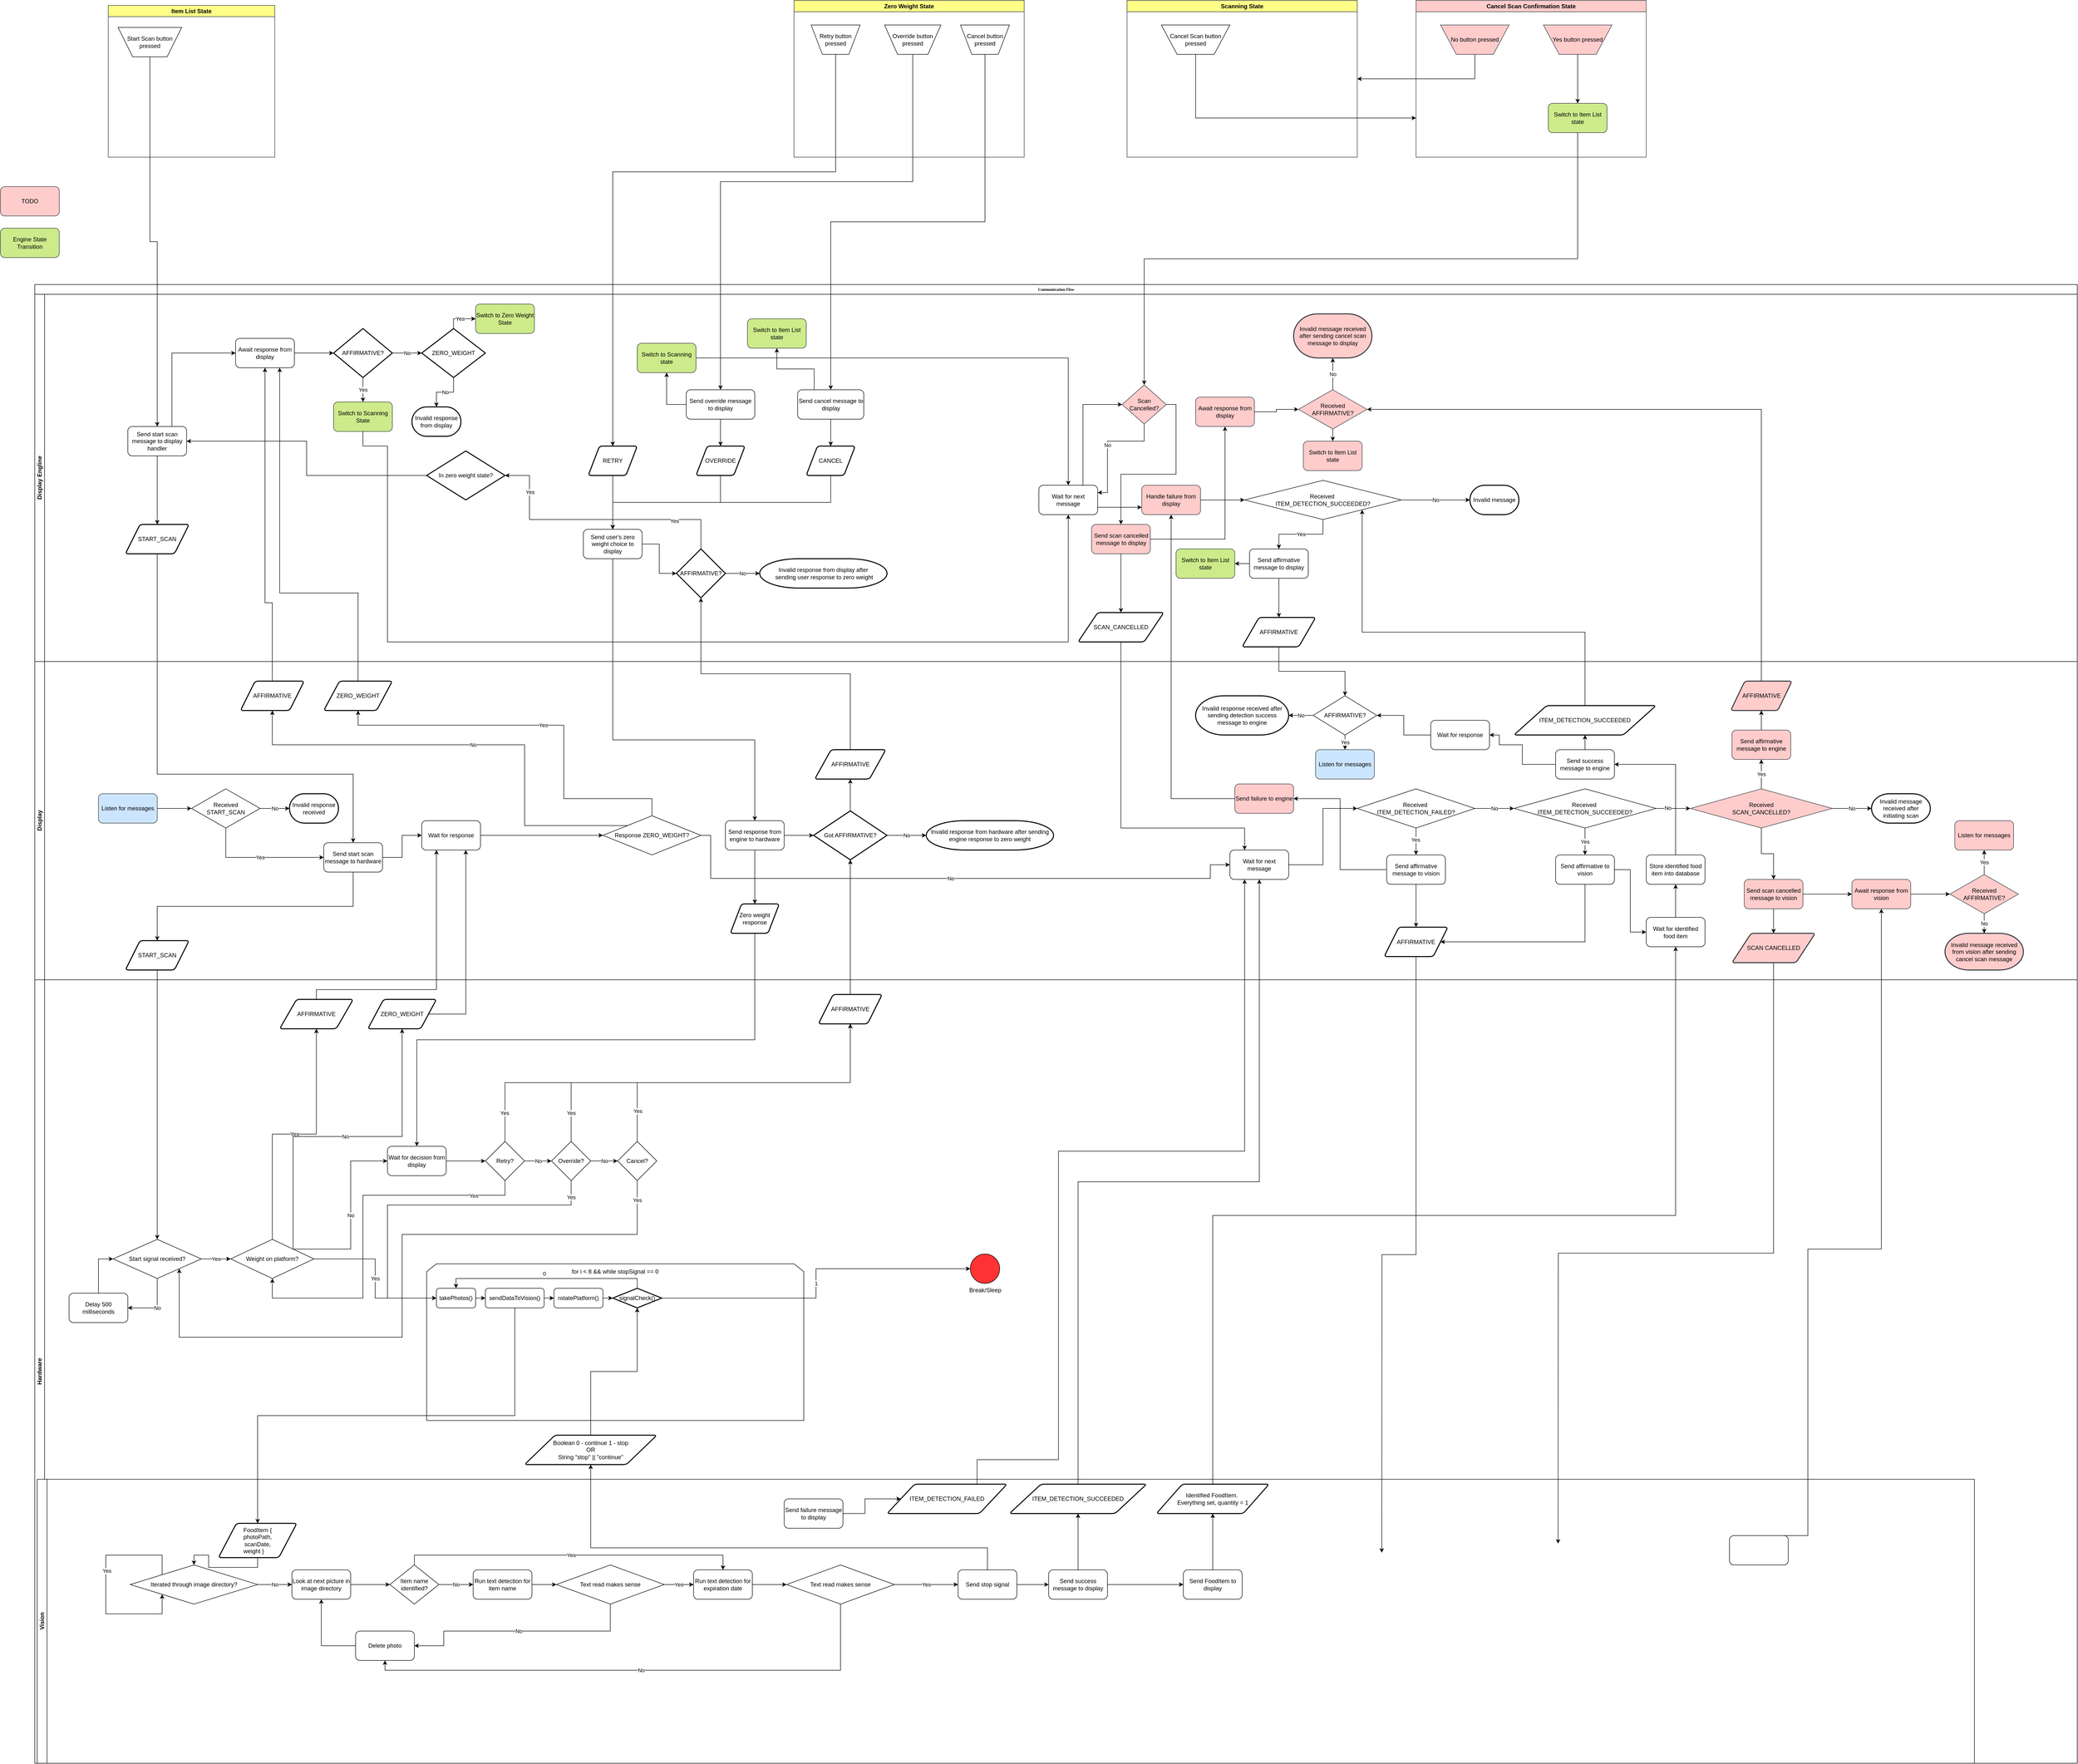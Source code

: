 <mxfile version="26.1.1">
  <diagram name="Page-1" id="c7488fd3-1785-93aa-aadb-54a6760d102a">
    <mxGraphModel dx="4287" dy="2586" grid="1" gridSize="10" guides="1" tooltips="1" connect="1" arrows="1" fold="1" page="1" pageScale="1" pageWidth="1100" pageHeight="850" background="none" math="0" shadow="0">
      <root>
        <mxCell id="0" />
        <mxCell id="1" parent="0" />
        <mxCell id="2b4e8129b02d487f-1" value="Communication Flow" style="swimlane;html=1;childLayout=stackLayout;horizontal=1;startSize=20;horizontalStack=0;rounded=0;shadow=0;labelBackgroundColor=none;strokeWidth=1;fontFamily=Verdana;fontSize=8;align=center;" parent="1" vertex="1">
          <mxGeometry x="-190" y="10" width="4170" height="3020" as="geometry" />
        </mxCell>
        <mxCell id="L5MZphcRV6BKSnFkt7Z3-15" style="edgeStyle=orthogonalEdgeStyle;rounded=0;orthogonalLoop=1;jettySize=auto;html=1;exitX=0.5;exitY=1;exitDx=0;exitDy=0;entryX=0.5;entryY=0;entryDx=0;entryDy=0;" parent="2b4e8129b02d487f-1" source="L5MZphcRV6BKSnFkt7Z3-13" target="L5MZphcRV6BKSnFkt7Z3-4" edge="1">
          <mxGeometry relative="1" as="geometry" />
        </mxCell>
        <mxCell id="L5MZphcRV6BKSnFkt7Z3-48" style="edgeStyle=orthogonalEdgeStyle;rounded=0;orthogonalLoop=1;jettySize=auto;html=1;exitX=0.5;exitY=1;exitDx=0;exitDy=0;entryX=0.5;entryY=0;entryDx=0;entryDy=0;" parent="2b4e8129b02d487f-1" source="L5MZphcRV6BKSnFkt7Z3-46" target="L5MZphcRV6BKSnFkt7Z3-40" edge="1">
          <mxGeometry relative="1" as="geometry" />
        </mxCell>
        <mxCell id="wCeL-XLaS5dmGQZmUb4--1" value="Display Engline" style="swimlane;html=1;startSize=20;horizontal=0;" parent="2b4e8129b02d487f-1" vertex="1">
          <mxGeometry y="20" width="4170" height="750" as="geometry" />
        </mxCell>
        <mxCell id="wCeL-XLaS5dmGQZmUb4--79" style="edgeStyle=orthogonalEdgeStyle;rounded=0;orthogonalLoop=1;jettySize=auto;html=1;exitX=0.5;exitY=1;exitDx=0;exitDy=0;entryX=0.5;entryY=0;entryDx=0;entryDy=0;" parent="wCeL-XLaS5dmGQZmUb4--1" source="wCeL-XLaS5dmGQZmUb4--17" target="wCeL-XLaS5dmGQZmUb4--78" edge="1">
          <mxGeometry relative="1" as="geometry" />
        </mxCell>
        <mxCell id="wCeL-XLaS5dmGQZmUb4--17" value="RETRY" style="shape=parallelogram;html=1;strokeWidth=2;perimeter=parallelogramPerimeter;whiteSpace=wrap;rounded=1;arcSize=12;size=0.23;" parent="wCeL-XLaS5dmGQZmUb4--1" vertex="1">
          <mxGeometry x="1130" y="310" width="100" height="60" as="geometry" />
        </mxCell>
        <mxCell id="wCeL-XLaS5dmGQZmUb4--80" style="edgeStyle=orthogonalEdgeStyle;rounded=0;orthogonalLoop=1;jettySize=auto;html=1;exitX=0.5;exitY=1;exitDx=0;exitDy=0;entryX=0.5;entryY=0;entryDx=0;entryDy=0;" parent="wCeL-XLaS5dmGQZmUb4--1" source="wCeL-XLaS5dmGQZmUb4--18" target="wCeL-XLaS5dmGQZmUb4--78" edge="1">
          <mxGeometry relative="1" as="geometry" />
        </mxCell>
        <mxCell id="wCeL-XLaS5dmGQZmUb4--18" value="OVERRIDE" style="shape=parallelogram;html=1;strokeWidth=2;perimeter=parallelogramPerimeter;whiteSpace=wrap;rounded=1;arcSize=12;size=0.23;" parent="wCeL-XLaS5dmGQZmUb4--1" vertex="1">
          <mxGeometry x="1350" y="310" width="100" height="60" as="geometry" />
        </mxCell>
        <mxCell id="wCeL-XLaS5dmGQZmUb4--81" style="edgeStyle=orthogonalEdgeStyle;rounded=0;orthogonalLoop=1;jettySize=auto;html=1;exitX=0.5;exitY=1;exitDx=0;exitDy=0;entryX=0.5;entryY=0;entryDx=0;entryDy=0;" parent="wCeL-XLaS5dmGQZmUb4--1" source="wCeL-XLaS5dmGQZmUb4--19" target="wCeL-XLaS5dmGQZmUb4--78" edge="1">
          <mxGeometry relative="1" as="geometry" />
        </mxCell>
        <mxCell id="wCeL-XLaS5dmGQZmUb4--19" value="CANCEL" style="shape=parallelogram;html=1;strokeWidth=2;perimeter=parallelogramPerimeter;whiteSpace=wrap;rounded=1;arcSize=12;size=0.23;" parent="wCeL-XLaS5dmGQZmUb4--1" vertex="1">
          <mxGeometry x="1575" y="310" width="100" height="60" as="geometry" />
        </mxCell>
        <mxCell id="wCeL-XLaS5dmGQZmUb4--30" style="edgeStyle=orthogonalEdgeStyle;rounded=0;orthogonalLoop=1;jettySize=auto;html=1;exitX=0.5;exitY=1;exitDx=0;exitDy=0;entryX=0.5;entryY=0;entryDx=0;entryDy=0;" parent="wCeL-XLaS5dmGQZmUb4--1" source="wCeL-XLaS5dmGQZmUb4--26" target="wCeL-XLaS5dmGQZmUb4--18" edge="1">
          <mxGeometry relative="1" as="geometry" />
        </mxCell>
        <mxCell id="rdPOMjKOujlqbW3TccKJ-274" style="edgeStyle=orthogonalEdgeStyle;rounded=0;orthogonalLoop=1;jettySize=auto;html=1;exitX=0;exitY=0.5;exitDx=0;exitDy=0;entryX=0.5;entryY=1;entryDx=0;entryDy=0;" edge="1" parent="wCeL-XLaS5dmGQZmUb4--1" source="wCeL-XLaS5dmGQZmUb4--26" target="rdPOMjKOujlqbW3TccKJ-273">
          <mxGeometry relative="1" as="geometry" />
        </mxCell>
        <mxCell id="wCeL-XLaS5dmGQZmUb4--26" value="Send override message to display" style="rounded=1;whiteSpace=wrap;html=1;" parent="wCeL-XLaS5dmGQZmUb4--1" vertex="1">
          <mxGeometry x="1330" y="195" width="140" height="60" as="geometry" />
        </mxCell>
        <mxCell id="wCeL-XLaS5dmGQZmUb4--31" style="edgeStyle=orthogonalEdgeStyle;rounded=0;orthogonalLoop=1;jettySize=auto;html=1;exitX=0.5;exitY=1;exitDx=0;exitDy=0;entryX=0.5;entryY=0;entryDx=0;entryDy=0;" parent="wCeL-XLaS5dmGQZmUb4--1" source="wCeL-XLaS5dmGQZmUb4--27" target="wCeL-XLaS5dmGQZmUb4--19" edge="1">
          <mxGeometry relative="1" as="geometry" />
        </mxCell>
        <mxCell id="wCeL-XLaS5dmGQZmUb4--27" value="Send cancel message to display" style="rounded=1;whiteSpace=wrap;html=1;" parent="wCeL-XLaS5dmGQZmUb4--1" vertex="1">
          <mxGeometry x="1557.5" y="195" width="135" height="60" as="geometry" />
        </mxCell>
        <mxCell id="wCeL-XLaS5dmGQZmUb4--51" value="START_SCAN" style="shape=parallelogram;html=1;strokeWidth=2;perimeter=parallelogramPerimeter;whiteSpace=wrap;rounded=1;arcSize=12;size=0.23;" parent="wCeL-XLaS5dmGQZmUb4--1" vertex="1">
          <mxGeometry x="185" y="470" width="130" height="60" as="geometry" />
        </mxCell>
        <mxCell id="wCeL-XLaS5dmGQZmUb4--54" value="Await response from display" style="rounded=1;whiteSpace=wrap;html=1;" parent="wCeL-XLaS5dmGQZmUb4--1" vertex="1">
          <mxGeometry x="410" y="90" width="120" height="60" as="geometry" />
        </mxCell>
        <mxCell id="rdPOMjKOujlqbW3TccKJ-276" value="Yes" style="edgeStyle=orthogonalEdgeStyle;rounded=0;orthogonalLoop=1;jettySize=auto;html=1;exitX=0.5;exitY=1;exitDx=0;exitDy=0;exitPerimeter=0;entryX=0.5;entryY=0;entryDx=0;entryDy=0;" edge="1" parent="wCeL-XLaS5dmGQZmUb4--1" source="wCeL-XLaS5dmGQZmUb4--65" target="rdPOMjKOujlqbW3TccKJ-275">
          <mxGeometry relative="1" as="geometry" />
        </mxCell>
        <mxCell id="wCeL-XLaS5dmGQZmUb4--65" value="AFFIRMATIVE?" style="strokeWidth=2;html=1;shape=mxgraph.flowchart.decision;whiteSpace=wrap;" parent="wCeL-XLaS5dmGQZmUb4--1" vertex="1">
          <mxGeometry x="610" y="70" width="120" height="100" as="geometry" />
        </mxCell>
        <mxCell id="wCeL-XLaS5dmGQZmUb4--67" style="edgeStyle=orthogonalEdgeStyle;rounded=0;orthogonalLoop=1;jettySize=auto;html=1;exitX=1;exitY=0.5;exitDx=0;exitDy=0;entryX=0;entryY=0.5;entryDx=0;entryDy=0;entryPerimeter=0;" parent="wCeL-XLaS5dmGQZmUb4--1" source="wCeL-XLaS5dmGQZmUb4--54" target="wCeL-XLaS5dmGQZmUb4--65" edge="1">
          <mxGeometry relative="1" as="geometry" />
        </mxCell>
        <mxCell id="wCeL-XLaS5dmGQZmUb4--68" value="Invalid response from display" style="strokeWidth=2;html=1;shape=mxgraph.flowchart.terminator;whiteSpace=wrap;" parent="wCeL-XLaS5dmGQZmUb4--1" vertex="1">
          <mxGeometry x="770" y="230" width="100" height="60" as="geometry" />
        </mxCell>
        <mxCell id="rdPOMjKOujlqbW3TccKJ-271" value="Yes" style="edgeStyle=orthogonalEdgeStyle;rounded=0;orthogonalLoop=1;jettySize=auto;html=1;exitX=0.5;exitY=0;exitDx=0;exitDy=0;exitPerimeter=0;entryX=0;entryY=0.5;entryDx=0;entryDy=0;" edge="1" parent="wCeL-XLaS5dmGQZmUb4--1" source="wCeL-XLaS5dmGQZmUb4--69" target="rdPOMjKOujlqbW3TccKJ-259">
          <mxGeometry relative="1" as="geometry" />
        </mxCell>
        <mxCell id="wCeL-XLaS5dmGQZmUb4--69" value="ZERO_WEIGHT" style="strokeWidth=2;html=1;shape=mxgraph.flowchart.decision;whiteSpace=wrap;" parent="wCeL-XLaS5dmGQZmUb4--1" vertex="1">
          <mxGeometry x="790" y="70" width="130" height="100" as="geometry" />
        </mxCell>
        <mxCell id="wCeL-XLaS5dmGQZmUb4--71" value="No" style="edgeStyle=orthogonalEdgeStyle;rounded=0;orthogonalLoop=1;jettySize=auto;html=1;exitX=1;exitY=0.5;exitDx=0;exitDy=0;exitPerimeter=0;entryX=0;entryY=0.5;entryDx=0;entryDy=0;entryPerimeter=0;" parent="wCeL-XLaS5dmGQZmUb4--1" source="wCeL-XLaS5dmGQZmUb4--65" target="wCeL-XLaS5dmGQZmUb4--69" edge="1">
          <mxGeometry relative="1" as="geometry" />
        </mxCell>
        <mxCell id="wCeL-XLaS5dmGQZmUb4--72" value="No" style="edgeStyle=orthogonalEdgeStyle;rounded=0;orthogonalLoop=1;jettySize=auto;html=1;exitX=0.5;exitY=1;exitDx=0;exitDy=0;exitPerimeter=0;entryX=0.5;entryY=0;entryDx=0;entryDy=0;entryPerimeter=0;" parent="wCeL-XLaS5dmGQZmUb4--1" source="wCeL-XLaS5dmGQZmUb4--69" target="wCeL-XLaS5dmGQZmUb4--68" edge="1">
          <mxGeometry relative="1" as="geometry" />
        </mxCell>
        <mxCell id="wCeL-XLaS5dmGQZmUb4--78" value="Send user&#39;s zero weight choice to display" style="rounded=1;whiteSpace=wrap;html=1;" parent="wCeL-XLaS5dmGQZmUb4--1" vertex="1">
          <mxGeometry x="1120" y="480" width="120" height="60" as="geometry" />
        </mxCell>
        <mxCell id="wCeL-XLaS5dmGQZmUb4--83" value="AFFIRMATIVE?" style="strokeWidth=2;html=1;shape=mxgraph.flowchart.decision;whiteSpace=wrap;" parent="wCeL-XLaS5dmGQZmUb4--1" vertex="1">
          <mxGeometry x="1310" y="520" width="100" height="100" as="geometry" />
        </mxCell>
        <mxCell id="wCeL-XLaS5dmGQZmUb4--85" style="edgeStyle=orthogonalEdgeStyle;rounded=0;orthogonalLoop=1;jettySize=auto;html=1;exitX=1;exitY=0.5;exitDx=0;exitDy=0;entryX=0;entryY=0.5;entryDx=0;entryDy=0;entryPerimeter=0;" parent="wCeL-XLaS5dmGQZmUb4--1" source="wCeL-XLaS5dmGQZmUb4--78" target="wCeL-XLaS5dmGQZmUb4--83" edge="1">
          <mxGeometry relative="1" as="geometry" />
        </mxCell>
        <mxCell id="wCeL-XLaS5dmGQZmUb4--90" value="&lt;div&gt;Invalid response from display after&lt;/div&gt;&lt;div&gt;&amp;nbsp;sending user response to zero weight&lt;/div&gt;" style="strokeWidth=2;html=1;shape=mxgraph.flowchart.terminator;whiteSpace=wrap;" parent="wCeL-XLaS5dmGQZmUb4--1" vertex="1">
          <mxGeometry x="1480" y="540" width="260" height="60" as="geometry" />
        </mxCell>
        <mxCell id="wCeL-XLaS5dmGQZmUb4--91" value="No" style="edgeStyle=orthogonalEdgeStyle;rounded=0;orthogonalLoop=1;jettySize=auto;html=1;exitX=1;exitY=0.5;exitDx=0;exitDy=0;exitPerimeter=0;entryX=0;entryY=0.5;entryDx=0;entryDy=0;entryPerimeter=0;" parent="wCeL-XLaS5dmGQZmUb4--1" source="wCeL-XLaS5dmGQZmUb4--83" target="wCeL-XLaS5dmGQZmUb4--90" edge="1">
          <mxGeometry relative="1" as="geometry" />
        </mxCell>
        <mxCell id="wCeL-XLaS5dmGQZmUb4--97" style="edgeStyle=orthogonalEdgeStyle;rounded=0;orthogonalLoop=1;jettySize=auto;html=1;exitX=0;exitY=0.5;exitDx=0;exitDy=0;exitPerimeter=0;entryX=1;entryY=0.5;entryDx=0;entryDy=0;" parent="wCeL-XLaS5dmGQZmUb4--1" source="wCeL-XLaS5dmGQZmUb4--93" target="rdPOMjKOujlqbW3TccKJ-198" edge="1">
          <mxGeometry relative="1" as="geometry" />
        </mxCell>
        <mxCell id="wCeL-XLaS5dmGQZmUb4--93" value="In zero weight state?" style="strokeWidth=2;html=1;shape=mxgraph.flowchart.decision;whiteSpace=wrap;" parent="wCeL-XLaS5dmGQZmUb4--1" vertex="1">
          <mxGeometry x="800" y="320" width="160" height="100" as="geometry" />
        </mxCell>
        <mxCell id="wCeL-XLaS5dmGQZmUb4--94" value="" style="edgeStyle=orthogonalEdgeStyle;rounded=0;orthogonalLoop=1;jettySize=auto;html=1;exitX=0.5;exitY=0;exitDx=0;exitDy=0;exitPerimeter=0;entryX=1;entryY=0.5;entryDx=0;entryDy=0;entryPerimeter=0;" parent="wCeL-XLaS5dmGQZmUb4--1" source="wCeL-XLaS5dmGQZmUb4--83" target="wCeL-XLaS5dmGQZmUb4--93" edge="1">
          <mxGeometry relative="1" as="geometry">
            <Array as="points">
              <mxPoint x="1360" y="460" />
              <mxPoint x="1010" y="460" />
              <mxPoint x="1010" y="370" />
            </Array>
          </mxGeometry>
        </mxCell>
        <mxCell id="wCeL-XLaS5dmGQZmUb4--95" value="Yes" style="edgeLabel;html=1;align=center;verticalAlign=middle;resizable=0;points=[];" parent="wCeL-XLaS5dmGQZmUb4--94" vertex="1" connectable="0">
          <mxGeometry x="-0.583" y="3" relative="1" as="geometry">
            <mxPoint as="offset" />
          </mxGeometry>
        </mxCell>
        <mxCell id="wCeL-XLaS5dmGQZmUb4--96" value="Yes" style="edgeLabel;html=1;align=center;verticalAlign=middle;resizable=0;points=[];" parent="wCeL-XLaS5dmGQZmUb4--94" vertex="1" connectable="0">
          <mxGeometry x="0.695" y="-1" relative="1" as="geometry">
            <mxPoint as="offset" />
          </mxGeometry>
        </mxCell>
        <mxCell id="rdPOMjKOujlqbW3TccKJ-199" style="edgeStyle=orthogonalEdgeStyle;rounded=0;orthogonalLoop=1;jettySize=auto;html=1;exitX=0.5;exitY=1;exitDx=0;exitDy=0;entryX=0.5;entryY=0;entryDx=0;entryDy=0;" edge="1" parent="wCeL-XLaS5dmGQZmUb4--1" source="rdPOMjKOujlqbW3TccKJ-198" target="wCeL-XLaS5dmGQZmUb4--51">
          <mxGeometry relative="1" as="geometry" />
        </mxCell>
        <mxCell id="rdPOMjKOujlqbW3TccKJ-200" style="edgeStyle=orthogonalEdgeStyle;rounded=0;orthogonalLoop=1;jettySize=auto;html=1;exitX=0.75;exitY=0;exitDx=0;exitDy=0;entryX=0;entryY=0.5;entryDx=0;entryDy=0;" edge="1" parent="wCeL-XLaS5dmGQZmUb4--1" source="rdPOMjKOujlqbW3TccKJ-198" target="wCeL-XLaS5dmGQZmUb4--54">
          <mxGeometry relative="1" as="geometry" />
        </mxCell>
        <mxCell id="rdPOMjKOujlqbW3TccKJ-198" value="Send start scan message to display handler" style="rounded=1;whiteSpace=wrap;html=1;" vertex="1" parent="wCeL-XLaS5dmGQZmUb4--1">
          <mxGeometry x="190" y="270" width="120" height="60" as="geometry" />
        </mxCell>
        <mxCell id="rdPOMjKOujlqbW3TccKJ-236" style="edgeStyle=orthogonalEdgeStyle;rounded=0;orthogonalLoop=1;jettySize=auto;html=1;exitX=1;exitY=0.75;exitDx=0;exitDy=0;entryX=0;entryY=0.75;entryDx=0;entryDy=0;" edge="1" parent="wCeL-XLaS5dmGQZmUb4--1" source="rdPOMjKOujlqbW3TccKJ-232" target="rdPOMjKOujlqbW3TccKJ-234">
          <mxGeometry relative="1" as="geometry" />
        </mxCell>
        <mxCell id="rdPOMjKOujlqbW3TccKJ-321" style="edgeStyle=orthogonalEdgeStyle;rounded=0;orthogonalLoop=1;jettySize=auto;html=1;exitX=0.75;exitY=0;exitDx=0;exitDy=0;entryX=0;entryY=0.5;entryDx=0;entryDy=0;" edge="1" parent="wCeL-XLaS5dmGQZmUb4--1" source="rdPOMjKOujlqbW3TccKJ-232" target="rdPOMjKOujlqbW3TccKJ-320">
          <mxGeometry relative="1" as="geometry" />
        </mxCell>
        <mxCell id="rdPOMjKOujlqbW3TccKJ-232" value="Wait for next message" style="rounded=1;whiteSpace=wrap;html=1;" vertex="1" parent="wCeL-XLaS5dmGQZmUb4--1">
          <mxGeometry x="2050" y="390" width="120" height="60" as="geometry" />
        </mxCell>
        <mxCell id="rdPOMjKOujlqbW3TccKJ-244" style="edgeStyle=orthogonalEdgeStyle;rounded=0;orthogonalLoop=1;jettySize=auto;html=1;exitX=1;exitY=0.5;exitDx=0;exitDy=0;entryX=0;entryY=0.5;entryDx=0;entryDy=0;" edge="1" parent="wCeL-XLaS5dmGQZmUb4--1" source="rdPOMjKOujlqbW3TccKJ-234" target="rdPOMjKOujlqbW3TccKJ-243">
          <mxGeometry relative="1" as="geometry" />
        </mxCell>
        <mxCell id="rdPOMjKOujlqbW3TccKJ-234" value="Handle failure from display" style="rounded=1;whiteSpace=wrap;html=1;fillColor=#ffcccc;strokeColor=#36393d;" vertex="1" parent="wCeL-XLaS5dmGQZmUb4--1">
          <mxGeometry x="2260" y="390" width="120" height="60" as="geometry" />
        </mxCell>
        <mxCell id="rdPOMjKOujlqbW3TccKJ-257" value="Yes" style="edgeStyle=orthogonalEdgeStyle;rounded=0;orthogonalLoop=1;jettySize=auto;html=1;exitX=0.5;exitY=1;exitDx=0;exitDy=0;entryX=0.5;entryY=0;entryDx=0;entryDy=0;" edge="1" parent="wCeL-XLaS5dmGQZmUb4--1" source="rdPOMjKOujlqbW3TccKJ-243" target="rdPOMjKOujlqbW3TccKJ-254">
          <mxGeometry relative="1" as="geometry" />
        </mxCell>
        <mxCell id="rdPOMjKOujlqbW3TccKJ-243" value="&lt;div&gt;Received&amp;nbsp;&lt;/div&gt;&lt;div&gt;ITEM_DETECTION_SUCCEEDED?&lt;/div&gt;" style="rhombus;whiteSpace=wrap;html=1;" vertex="1" parent="wCeL-XLaS5dmGQZmUb4--1">
          <mxGeometry x="2470" y="380" width="320" height="80" as="geometry" />
        </mxCell>
        <mxCell id="rdPOMjKOujlqbW3TccKJ-256" style="edgeStyle=orthogonalEdgeStyle;rounded=0;orthogonalLoop=1;jettySize=auto;html=1;exitX=0.5;exitY=1;exitDx=0;exitDy=0;entryX=0.5;entryY=0;entryDx=0;entryDy=0;" edge="1" parent="wCeL-XLaS5dmGQZmUb4--1" source="rdPOMjKOujlqbW3TccKJ-254" target="rdPOMjKOujlqbW3TccKJ-255">
          <mxGeometry relative="1" as="geometry" />
        </mxCell>
        <mxCell id="rdPOMjKOujlqbW3TccKJ-278" style="edgeStyle=orthogonalEdgeStyle;rounded=0;orthogonalLoop=1;jettySize=auto;html=1;exitX=0;exitY=0.5;exitDx=0;exitDy=0;entryX=1;entryY=0.5;entryDx=0;entryDy=0;" edge="1" parent="wCeL-XLaS5dmGQZmUb4--1" source="rdPOMjKOujlqbW3TccKJ-254" target="rdPOMjKOujlqbW3TccKJ-277">
          <mxGeometry relative="1" as="geometry" />
        </mxCell>
        <mxCell id="rdPOMjKOujlqbW3TccKJ-254" value="Send affirmative message to display" style="rounded=1;whiteSpace=wrap;html=1;" vertex="1" parent="wCeL-XLaS5dmGQZmUb4--1">
          <mxGeometry x="2480" y="520" width="120" height="60" as="geometry" />
        </mxCell>
        <mxCell id="rdPOMjKOujlqbW3TccKJ-255" value="AFFIRMATIVE" style="shape=parallelogram;html=1;strokeWidth=2;perimeter=parallelogramPerimeter;whiteSpace=wrap;rounded=1;arcSize=12;size=0.23;" vertex="1" parent="wCeL-XLaS5dmGQZmUb4--1">
          <mxGeometry x="2465" y="660" width="150" height="60" as="geometry" />
        </mxCell>
        <mxCell id="rdPOMjKOujlqbW3TccKJ-261" value="Switch to Item List state" style="rounded=1;whiteSpace=wrap;html=1;fillColor=#cdeb8b;strokeColor=#36393d;" vertex="1" parent="wCeL-XLaS5dmGQZmUb4--1">
          <mxGeometry x="1455" y="50" width="120" height="60" as="geometry" />
        </mxCell>
        <mxCell id="rdPOMjKOujlqbW3TccKJ-262" style="edgeStyle=orthogonalEdgeStyle;rounded=0;orthogonalLoop=1;jettySize=auto;html=1;exitX=0.25;exitY=0;exitDx=0;exitDy=0;entryX=0.5;entryY=1;entryDx=0;entryDy=0;" edge="1" parent="wCeL-XLaS5dmGQZmUb4--1" source="wCeL-XLaS5dmGQZmUb4--27" target="rdPOMjKOujlqbW3TccKJ-261">
          <mxGeometry relative="1" as="geometry" />
        </mxCell>
        <mxCell id="rdPOMjKOujlqbW3TccKJ-259" value="Switch to Zero Weight State" style="rounded=1;whiteSpace=wrap;html=1;fillColor=#cdeb8b;strokeColor=#36393d;" vertex="1" parent="wCeL-XLaS5dmGQZmUb4--1">
          <mxGeometry x="900" y="20" width="120" height="60" as="geometry" />
        </mxCell>
        <mxCell id="rdPOMjKOujlqbW3TccKJ-317" style="edgeStyle=orthogonalEdgeStyle;rounded=0;orthogonalLoop=1;jettySize=auto;html=1;exitX=1;exitY=0.5;exitDx=0;exitDy=0;entryX=0.5;entryY=0;entryDx=0;entryDy=0;" edge="1" parent="wCeL-XLaS5dmGQZmUb4--1" source="rdPOMjKOujlqbW3TccKJ-273" target="rdPOMjKOujlqbW3TccKJ-232">
          <mxGeometry relative="1" as="geometry" />
        </mxCell>
        <mxCell id="rdPOMjKOujlqbW3TccKJ-273" value="Switch to Scanning state" style="rounded=1;whiteSpace=wrap;html=1;fillColor=#cdeb8b;strokeColor=#36393d;" vertex="1" parent="wCeL-XLaS5dmGQZmUb4--1">
          <mxGeometry x="1230" y="100" width="120" height="60" as="geometry" />
        </mxCell>
        <mxCell id="rdPOMjKOujlqbW3TccKJ-316" style="edgeStyle=orthogonalEdgeStyle;rounded=0;orthogonalLoop=1;jettySize=auto;html=1;exitX=0.5;exitY=1;exitDx=0;exitDy=0;entryX=0.5;entryY=1;entryDx=0;entryDy=0;" edge="1" parent="wCeL-XLaS5dmGQZmUb4--1" source="rdPOMjKOujlqbW3TccKJ-275" target="rdPOMjKOujlqbW3TccKJ-232">
          <mxGeometry relative="1" as="geometry">
            <Array as="points">
              <mxPoint x="670" y="310" />
              <mxPoint x="720" y="310" />
              <mxPoint x="720" y="710" />
              <mxPoint x="2110" y="710" />
            </Array>
          </mxGeometry>
        </mxCell>
        <mxCell id="rdPOMjKOujlqbW3TccKJ-275" value="Switch to Scanning State" style="rounded=1;whiteSpace=wrap;html=1;fillColor=#cdeb8b;strokeColor=#36393d;" vertex="1" parent="wCeL-XLaS5dmGQZmUb4--1">
          <mxGeometry x="610" y="220" width="120" height="60" as="geometry" />
        </mxCell>
        <mxCell id="rdPOMjKOujlqbW3TccKJ-277" value="Switch to Item List state" style="rounded=1;whiteSpace=wrap;html=1;fillColor=#cdeb8b;strokeColor=#36393d;" vertex="1" parent="wCeL-XLaS5dmGQZmUb4--1">
          <mxGeometry x="2330" y="520" width="120" height="60" as="geometry" />
        </mxCell>
        <mxCell id="rdPOMjKOujlqbW3TccKJ-313" value="Invalid message" style="strokeWidth=2;html=1;shape=mxgraph.flowchart.terminator;whiteSpace=wrap;" vertex="1" parent="wCeL-XLaS5dmGQZmUb4--1">
          <mxGeometry x="2930" y="390" width="100" height="60" as="geometry" />
        </mxCell>
        <mxCell id="rdPOMjKOujlqbW3TccKJ-322" value="No" style="edgeStyle=orthogonalEdgeStyle;rounded=0;orthogonalLoop=1;jettySize=auto;html=1;exitX=0.5;exitY=1;exitDx=0;exitDy=0;entryX=1;entryY=0.25;entryDx=0;entryDy=0;" edge="1" parent="wCeL-XLaS5dmGQZmUb4--1" source="rdPOMjKOujlqbW3TccKJ-320" target="rdPOMjKOujlqbW3TccKJ-232">
          <mxGeometry relative="1" as="geometry">
            <Array as="points">
              <mxPoint x="2265" y="300" />
              <mxPoint x="2190" y="300" />
              <mxPoint x="2190" y="405" />
            </Array>
          </mxGeometry>
        </mxCell>
        <mxCell id="rdPOMjKOujlqbW3TccKJ-326" style="edgeStyle=orthogonalEdgeStyle;rounded=0;orthogonalLoop=1;jettySize=auto;html=1;exitX=1;exitY=0.5;exitDx=0;exitDy=0;entryX=0.5;entryY=0;entryDx=0;entryDy=0;" edge="1" parent="wCeL-XLaS5dmGQZmUb4--1" source="rdPOMjKOujlqbW3TccKJ-320" target="rdPOMjKOujlqbW3TccKJ-325">
          <mxGeometry relative="1" as="geometry" />
        </mxCell>
        <mxCell id="rdPOMjKOujlqbW3TccKJ-320" value="&lt;div&gt;Scan Cancelled?&lt;/div&gt;" style="rhombus;whiteSpace=wrap;html=1;fillColor=#ffcccc;strokeColor=#36393d;" vertex="1" parent="wCeL-XLaS5dmGQZmUb4--1">
          <mxGeometry x="2220" y="185" width="90" height="80" as="geometry" />
        </mxCell>
        <mxCell id="rdPOMjKOujlqbW3TccKJ-323" value="No" style="edgeStyle=orthogonalEdgeStyle;rounded=0;orthogonalLoop=1;jettySize=auto;html=1;exitX=1;exitY=0.5;exitDx=0;exitDy=0;entryX=0;entryY=0.5;entryDx=0;entryDy=0;entryPerimeter=0;" edge="1" parent="wCeL-XLaS5dmGQZmUb4--1" source="rdPOMjKOujlqbW3TccKJ-243" target="rdPOMjKOujlqbW3TccKJ-313">
          <mxGeometry relative="1" as="geometry" />
        </mxCell>
        <mxCell id="rdPOMjKOujlqbW3TccKJ-329" style="edgeStyle=orthogonalEdgeStyle;rounded=0;orthogonalLoop=1;jettySize=auto;html=1;exitX=0.5;exitY=1;exitDx=0;exitDy=0;entryX=0.5;entryY=0;entryDx=0;entryDy=0;" edge="1" parent="wCeL-XLaS5dmGQZmUb4--1" source="rdPOMjKOujlqbW3TccKJ-325" target="rdPOMjKOujlqbW3TccKJ-328">
          <mxGeometry relative="1" as="geometry" />
        </mxCell>
        <mxCell id="rdPOMjKOujlqbW3TccKJ-334" style="edgeStyle=orthogonalEdgeStyle;rounded=0;orthogonalLoop=1;jettySize=auto;html=1;exitX=1;exitY=0.5;exitDx=0;exitDy=0;entryX=0.5;entryY=1;entryDx=0;entryDy=0;" edge="1" parent="wCeL-XLaS5dmGQZmUb4--1" source="rdPOMjKOujlqbW3TccKJ-325" target="rdPOMjKOujlqbW3TccKJ-335">
          <mxGeometry relative="1" as="geometry">
            <mxPoint x="2430" y="280" as="targetPoint" />
          </mxGeometry>
        </mxCell>
        <mxCell id="rdPOMjKOujlqbW3TccKJ-325" value="Send scan cancelled message to display" style="rounded=1;whiteSpace=wrap;html=1;fillColor=#ffcccc;strokeColor=#36393d;" vertex="1" parent="wCeL-XLaS5dmGQZmUb4--1">
          <mxGeometry x="2157.5" y="470" width="120" height="60" as="geometry" />
        </mxCell>
        <mxCell id="rdPOMjKOujlqbW3TccKJ-328" value="SCAN_CANCELLED" style="shape=parallelogram;html=1;strokeWidth=2;perimeter=parallelogramPerimeter;whiteSpace=wrap;rounded=1;arcSize=12;size=0.23;" vertex="1" parent="wCeL-XLaS5dmGQZmUb4--1">
          <mxGeometry x="2130" y="650" width="175" height="60" as="geometry" />
        </mxCell>
        <mxCell id="rdPOMjKOujlqbW3TccKJ-344" style="edgeStyle=orthogonalEdgeStyle;rounded=0;orthogonalLoop=1;jettySize=auto;html=1;exitX=1;exitY=0.5;exitDx=0;exitDy=0;entryX=0;entryY=0.5;entryDx=0;entryDy=0;" edge="1" parent="wCeL-XLaS5dmGQZmUb4--1" source="rdPOMjKOujlqbW3TccKJ-335" target="rdPOMjKOujlqbW3TccKJ-337">
          <mxGeometry relative="1" as="geometry" />
        </mxCell>
        <mxCell id="rdPOMjKOujlqbW3TccKJ-335" value="Await response from display" style="rounded=1;whiteSpace=wrap;html=1;fillColor=#ffcccc;strokeColor=#36393d;" vertex="1" parent="wCeL-XLaS5dmGQZmUb4--1">
          <mxGeometry x="2370" y="210" width="120" height="60" as="geometry" />
        </mxCell>
        <mxCell id="rdPOMjKOujlqbW3TccKJ-348" style="edgeStyle=orthogonalEdgeStyle;rounded=0;orthogonalLoop=1;jettySize=auto;html=1;exitX=0.5;exitY=1;exitDx=0;exitDy=0;entryX=0.5;entryY=0;entryDx=0;entryDy=0;" edge="1" parent="wCeL-XLaS5dmGQZmUb4--1" source="rdPOMjKOujlqbW3TccKJ-337" target="rdPOMjKOujlqbW3TccKJ-347">
          <mxGeometry relative="1" as="geometry" />
        </mxCell>
        <mxCell id="rdPOMjKOujlqbW3TccKJ-337" value="&lt;div&gt;Received &lt;br&gt;&lt;/div&gt;&lt;div&gt;AFFIRMATIVE?&lt;/div&gt;" style="rhombus;whiteSpace=wrap;html=1;fillColor=#ffcccc;strokeColor=#36393d;" vertex="1" parent="wCeL-XLaS5dmGQZmUb4--1">
          <mxGeometry x="2580" y="195" width="140" height="80" as="geometry" />
        </mxCell>
        <mxCell id="rdPOMjKOujlqbW3TccKJ-345" value="Invalid message received after sending cancel scan message to display" style="strokeWidth=2;html=1;shape=mxgraph.flowchart.terminator;whiteSpace=wrap;fillColor=#ffcccc;strokeColor=#36393d;" vertex="1" parent="wCeL-XLaS5dmGQZmUb4--1">
          <mxGeometry x="2570" y="40" width="160" height="90" as="geometry" />
        </mxCell>
        <mxCell id="rdPOMjKOujlqbW3TccKJ-346" value="No" style="edgeStyle=orthogonalEdgeStyle;rounded=0;orthogonalLoop=1;jettySize=auto;html=1;exitX=0.5;exitY=0;exitDx=0;exitDy=0;entryX=0.5;entryY=1;entryDx=0;entryDy=0;entryPerimeter=0;" edge="1" parent="wCeL-XLaS5dmGQZmUb4--1" source="rdPOMjKOujlqbW3TccKJ-337" target="rdPOMjKOujlqbW3TccKJ-345">
          <mxGeometry relative="1" as="geometry" />
        </mxCell>
        <mxCell id="rdPOMjKOujlqbW3TccKJ-347" value="Switch to Item List state" style="rounded=1;whiteSpace=wrap;html=1;fillColor=#ffcccc;strokeColor=#36393d;" vertex="1" parent="wCeL-XLaS5dmGQZmUb4--1">
          <mxGeometry x="2590" y="300" width="120" height="60" as="geometry" />
        </mxCell>
        <mxCell id="wCeL-XLaS5dmGQZmUb4--53" style="edgeStyle=orthogonalEdgeStyle;rounded=0;orthogonalLoop=1;jettySize=auto;html=1;exitX=0.5;exitY=1;exitDx=0;exitDy=0;entryX=0.5;entryY=0;entryDx=0;entryDy=0;" parent="2b4e8129b02d487f-1" source="wCeL-XLaS5dmGQZmUb4--51" target="L5MZphcRV6BKSnFkt7Z3-18" edge="1">
          <mxGeometry relative="1" as="geometry">
            <Array as="points">
              <mxPoint x="250" y="1000" />
              <mxPoint x="650" y="1000" />
            </Array>
          </mxGeometry>
        </mxCell>
        <mxCell id="wCeL-XLaS5dmGQZmUb4--61" style="edgeStyle=orthogonalEdgeStyle;rounded=0;orthogonalLoop=1;jettySize=auto;html=1;exitX=0.5;exitY=0;exitDx=0;exitDy=0;entryX=0.75;entryY=1;entryDx=0;entryDy=0;" parent="2b4e8129b02d487f-1" source="wCeL-XLaS5dmGQZmUb4--3" target="wCeL-XLaS5dmGQZmUb4--54" edge="1">
          <mxGeometry relative="1" as="geometry">
            <Array as="points">
              <mxPoint x="660" y="630" />
              <mxPoint x="500" y="630" />
            </Array>
          </mxGeometry>
        </mxCell>
        <mxCell id="wCeL-XLaS5dmGQZmUb4--63" style="edgeStyle=orthogonalEdgeStyle;rounded=0;orthogonalLoop=1;jettySize=auto;html=1;exitX=0.5;exitY=0;exitDx=0;exitDy=0;entryX=0.5;entryY=1;entryDx=0;entryDy=0;" parent="2b4e8129b02d487f-1" source="wCeL-XLaS5dmGQZmUb4--59" target="wCeL-XLaS5dmGQZmUb4--54" edge="1">
          <mxGeometry relative="1" as="geometry">
            <Array as="points">
              <mxPoint x="485" y="650" />
              <mxPoint x="470" y="650" />
            </Array>
          </mxGeometry>
        </mxCell>
        <mxCell id="wCeL-XLaS5dmGQZmUb4--84" style="edgeStyle=orthogonalEdgeStyle;rounded=0;orthogonalLoop=1;jettySize=auto;html=1;exitX=0.5;exitY=1;exitDx=0;exitDy=0;entryX=0.5;entryY=0;entryDx=0;entryDy=0;" parent="2b4e8129b02d487f-1" source="wCeL-XLaS5dmGQZmUb4--78" target="L5MZphcRV6BKSnFkt7Z3-44" edge="1">
          <mxGeometry relative="1" as="geometry">
            <Array as="points">
              <mxPoint x="1180" y="930" />
              <mxPoint x="1470" y="930" />
            </Array>
          </mxGeometry>
        </mxCell>
        <mxCell id="wCeL-XLaS5dmGQZmUb4--89" style="edgeStyle=orthogonalEdgeStyle;rounded=0;orthogonalLoop=1;jettySize=auto;html=1;exitX=0.5;exitY=0;exitDx=0;exitDy=0;entryX=0.5;entryY=1;entryDx=0;entryDy=0;entryPerimeter=0;" parent="2b4e8129b02d487f-1" source="wCeL-XLaS5dmGQZmUb4--87" target="wCeL-XLaS5dmGQZmUb4--83" edge="1">
          <mxGeometry relative="1" as="geometry" />
        </mxCell>
        <mxCell id="rdPOMjKOujlqbW3TccKJ-182" style="edgeStyle=orthogonalEdgeStyle;rounded=0;orthogonalLoop=1;jettySize=auto;html=1;exitX=0.5;exitY=0;exitDx=0;exitDy=0;entryX=0.5;entryY=1;entryDx=0;entryDy=0;" edge="1" parent="2b4e8129b02d487f-1" source="rdPOMjKOujlqbW3TccKJ-179" target="rdPOMjKOujlqbW3TccKJ-172">
          <mxGeometry relative="1" as="geometry">
            <mxPoint x="2130" y="1730" as="targetPoint" />
          </mxGeometry>
        </mxCell>
        <mxCell id="rdPOMjKOujlqbW3TccKJ-186" style="edgeStyle=orthogonalEdgeStyle;rounded=0;orthogonalLoop=1;jettySize=auto;html=1;exitX=0.75;exitY=0;exitDx=0;exitDy=0;entryX=0.25;entryY=1;entryDx=0;entryDy=0;" edge="1" parent="2b4e8129b02d487f-1" source="rdPOMjKOujlqbW3TccKJ-184" target="rdPOMjKOujlqbW3TccKJ-172">
          <mxGeometry relative="1" as="geometry">
            <Array as="points">
              <mxPoint x="1924" y="2400" />
              <mxPoint x="2090" y="2400" />
              <mxPoint x="2090" y="1770" />
              <mxPoint x="2470" y="1770" />
            </Array>
          </mxGeometry>
        </mxCell>
        <mxCell id="rdPOMjKOujlqbW3TccKJ-188" style="edgeStyle=orthogonalEdgeStyle;rounded=0;orthogonalLoop=1;jettySize=auto;html=1;exitX=0.5;exitY=0;exitDx=0;exitDy=0;entryX=0.5;entryY=1;entryDx=0;entryDy=0;" edge="1" parent="2b4e8129b02d487f-1" source="wfJeZkwtzijaD64bfVtk-56" target="rdPOMjKOujlqbW3TccKJ-189">
          <mxGeometry relative="1" as="geometry">
            <mxPoint x="2440" y="1073.636" as="targetPoint" />
          </mxGeometry>
        </mxCell>
        <mxCell id="rdPOMjKOujlqbW3TccKJ-235" style="edgeStyle=orthogonalEdgeStyle;rounded=0;orthogonalLoop=1;jettySize=auto;html=1;exitX=0;exitY=0.5;exitDx=0;exitDy=0;entryX=0.5;entryY=1;entryDx=0;entryDy=0;" edge="1" parent="2b4e8129b02d487f-1" source="rdPOMjKOujlqbW3TccKJ-221" target="rdPOMjKOujlqbW3TccKJ-234">
          <mxGeometry relative="1" as="geometry" />
        </mxCell>
        <mxCell id="rdPOMjKOujlqbW3TccKJ-245" style="edgeStyle=orthogonalEdgeStyle;rounded=0;orthogonalLoop=1;jettySize=auto;html=1;exitX=0.5;exitY=0;exitDx=0;exitDy=0;entryX=1;entryY=1;entryDx=0;entryDy=0;" edge="1" parent="2b4e8129b02d487f-1" source="rdPOMjKOujlqbW3TccKJ-229" target="rdPOMjKOujlqbW3TccKJ-243">
          <mxGeometry relative="1" as="geometry">
            <Array as="points">
              <mxPoint x="3165" y="710" />
              <mxPoint x="2710" y="710" />
            </Array>
          </mxGeometry>
        </mxCell>
        <mxCell id="rdPOMjKOujlqbW3TccKJ-285" style="edgeStyle=orthogonalEdgeStyle;rounded=0;orthogonalLoop=1;jettySize=auto;html=1;exitX=0.5;exitY=1;exitDx=0;exitDy=0;entryX=0.5;entryY=0;entryDx=0;entryDy=0;" edge="1" parent="2b4e8129b02d487f-1" source="rdPOMjKOujlqbW3TccKJ-255" target="rdPOMjKOujlqbW3TccKJ-252">
          <mxGeometry relative="1" as="geometry" />
        </mxCell>
        <mxCell id="rdPOMjKOujlqbW3TccKJ-294" style="edgeStyle=orthogonalEdgeStyle;rounded=0;orthogonalLoop=1;jettySize=auto;html=1;exitX=0.5;exitY=0;exitDx=0;exitDy=0;entryX=0.25;entryY=1;entryDx=0;entryDy=0;" edge="1" parent="2b4e8129b02d487f-1" source="L5MZphcRV6BKSnFkt7Z3-27" target="L5MZphcRV6BKSnFkt7Z3-21">
          <mxGeometry relative="1" as="geometry">
            <Array as="points">
              <mxPoint x="575" y="1440" />
              <mxPoint x="820" y="1440" />
            </Array>
          </mxGeometry>
        </mxCell>
        <mxCell id="2b4e8129b02d487f-2" value="Display" style="swimlane;html=1;startSize=20;horizontal=0;" parent="2b4e8129b02d487f-1" vertex="1">
          <mxGeometry y="770" width="4170" height="650" as="geometry">
            <mxRectangle y="770" width="3240" height="30" as="alternateBounds" />
          </mxGeometry>
        </mxCell>
        <mxCell id="L5MZphcRV6BKSnFkt7Z3-13" value="START_SCAN" style="shape=parallelogram;html=1;strokeWidth=2;perimeter=parallelogramPerimeter;whiteSpace=wrap;rounded=1;arcSize=12;size=0.23;" parent="2b4e8129b02d487f-2" vertex="1">
          <mxGeometry x="185" y="570" width="130" height="60" as="geometry" />
        </mxCell>
        <mxCell id="L5MZphcRV6BKSnFkt7Z3-20" style="edgeStyle=orthogonalEdgeStyle;rounded=0;orthogonalLoop=1;jettySize=auto;html=1;exitX=0.5;exitY=1;exitDx=0;exitDy=0;entryX=0.5;entryY=0;entryDx=0;entryDy=0;" parent="2b4e8129b02d487f-2" source="L5MZphcRV6BKSnFkt7Z3-18" target="L5MZphcRV6BKSnFkt7Z3-13" edge="1">
          <mxGeometry relative="1" as="geometry" />
        </mxCell>
        <mxCell id="L5MZphcRV6BKSnFkt7Z3-22" style="edgeStyle=orthogonalEdgeStyle;rounded=0;orthogonalLoop=1;jettySize=auto;html=1;exitX=1;exitY=0.5;exitDx=0;exitDy=0;entryX=0;entryY=0.5;entryDx=0;entryDy=0;" parent="2b4e8129b02d487f-2" source="L5MZphcRV6BKSnFkt7Z3-18" target="L5MZphcRV6BKSnFkt7Z3-21" edge="1">
          <mxGeometry relative="1" as="geometry" />
        </mxCell>
        <mxCell id="L5MZphcRV6BKSnFkt7Z3-18" value="Send start scan message to hardware" style="rounded=1;whiteSpace=wrap;html=1;" parent="2b4e8129b02d487f-2" vertex="1">
          <mxGeometry x="590" y="370" width="120" height="60" as="geometry" />
        </mxCell>
        <mxCell id="L5MZphcRV6BKSnFkt7Z3-31" style="edgeStyle=orthogonalEdgeStyle;rounded=0;orthogonalLoop=1;jettySize=auto;html=1;exitX=1;exitY=0.5;exitDx=0;exitDy=0;entryX=0;entryY=0.5;entryDx=0;entryDy=0;" parent="2b4e8129b02d487f-2" source="L5MZphcRV6BKSnFkt7Z3-21" target="L5MZphcRV6BKSnFkt7Z3-30" edge="1">
          <mxGeometry relative="1" as="geometry" />
        </mxCell>
        <mxCell id="L5MZphcRV6BKSnFkt7Z3-21" value="Wait for response" style="rounded=1;whiteSpace=wrap;html=1;" parent="2b4e8129b02d487f-2" vertex="1">
          <mxGeometry x="790" y="325" width="120" height="60" as="geometry" />
        </mxCell>
        <mxCell id="wCeL-XLaS5dmGQZmUb4--2" value="Yes" style="edgeStyle=orthogonalEdgeStyle;rounded=0;orthogonalLoop=1;jettySize=auto;html=1;exitX=0.5;exitY=0;exitDx=0;exitDy=0;entryX=0.5;entryY=1;entryDx=0;entryDy=0;" parent="2b4e8129b02d487f-2" source="L5MZphcRV6BKSnFkt7Z3-30" target="wCeL-XLaS5dmGQZmUb4--3" edge="1">
          <mxGeometry relative="1" as="geometry">
            <mxPoint x="1260" y="250.0" as="targetPoint" />
            <Array as="points">
              <mxPoint x="1260" y="280" />
              <mxPoint x="1080" y="280" />
              <mxPoint x="1080" y="130" />
              <mxPoint x="660" y="130" />
            </Array>
          </mxGeometry>
        </mxCell>
        <mxCell id="wCeL-XLaS5dmGQZmUb4--60" value="No" style="edgeStyle=orthogonalEdgeStyle;rounded=0;orthogonalLoop=1;jettySize=auto;html=1;exitX=0;exitY=0;exitDx=0;exitDy=0;entryX=0.5;entryY=1;entryDx=0;entryDy=0;" parent="2b4e8129b02d487f-2" source="L5MZphcRV6BKSnFkt7Z3-30" target="wCeL-XLaS5dmGQZmUb4--59" edge="1">
          <mxGeometry relative="1" as="geometry">
            <Array as="points">
              <mxPoint x="1000" y="335" />
              <mxPoint x="1000" y="170" />
              <mxPoint x="485" y="170" />
            </Array>
          </mxGeometry>
        </mxCell>
        <mxCell id="L5MZphcRV6BKSnFkt7Z3-30" value="Response ZERO_WEIGHT?" style="rhombus;whiteSpace=wrap;html=1;" parent="2b4e8129b02d487f-2" vertex="1">
          <mxGeometry x="1160" y="315" width="200" height="80" as="geometry" />
        </mxCell>
        <mxCell id="L5MZphcRV6BKSnFkt7Z3-47" style="edgeStyle=orthogonalEdgeStyle;rounded=0;orthogonalLoop=1;jettySize=auto;html=1;exitX=0.5;exitY=1;exitDx=0;exitDy=0;entryX=0.5;entryY=0;entryDx=0;entryDy=0;" parent="2b4e8129b02d487f-2" source="L5MZphcRV6BKSnFkt7Z3-44" target="L5MZphcRV6BKSnFkt7Z3-46" edge="1">
          <mxGeometry relative="1" as="geometry" />
        </mxCell>
        <mxCell id="L5MZphcRV6BKSnFkt7Z3-44" value="Send response from engine to hardware" style="rounded=1;whiteSpace=wrap;html=1;" parent="2b4e8129b02d487f-2" vertex="1">
          <mxGeometry x="1410" y="325" width="120" height="60" as="geometry" />
        </mxCell>
        <mxCell id="L5MZphcRV6BKSnFkt7Z3-46" value="Zero weight response" style="shape=parallelogram;html=1;strokeWidth=2;perimeter=parallelogramPerimeter;whiteSpace=wrap;rounded=1;arcSize=12;size=0.23;" parent="2b4e8129b02d487f-2" vertex="1">
          <mxGeometry x="1420" y="495" width="100" height="60" as="geometry" />
        </mxCell>
        <mxCell id="wCeL-XLaS5dmGQZmUb4--38" value="Invalid response from hardware after sending engine response to zero weight" style="strokeWidth=2;html=1;shape=mxgraph.flowchart.terminator;whiteSpace=wrap;" parent="2b4e8129b02d487f-2" vertex="1">
          <mxGeometry x="1820" y="325" width="260" height="60" as="geometry" />
        </mxCell>
        <mxCell id="wCeL-XLaS5dmGQZmUb4--88" style="edgeStyle=orthogonalEdgeStyle;rounded=0;orthogonalLoop=1;jettySize=auto;html=1;exitX=0.5;exitY=0;exitDx=0;exitDy=0;exitPerimeter=0;entryX=0.5;entryY=1;entryDx=0;entryDy=0;" parent="2b4e8129b02d487f-2" source="wCeL-XLaS5dmGQZmUb4--49" target="wCeL-XLaS5dmGQZmUb4--87" edge="1">
          <mxGeometry relative="1" as="geometry" />
        </mxCell>
        <mxCell id="wCeL-XLaS5dmGQZmUb4--49" value="Got AFFIRMATIVE?" style="strokeWidth=2;html=1;shape=mxgraph.flowchart.decision;whiteSpace=wrap;" parent="2b4e8129b02d487f-2" vertex="1">
          <mxGeometry x="1590" y="305" width="150" height="100" as="geometry" />
        </mxCell>
        <mxCell id="wCeL-XLaS5dmGQZmUb4--3" value="ZERO_WEIGHT" style="shape=parallelogram;html=1;strokeWidth=2;perimeter=parallelogramPerimeter;whiteSpace=wrap;rounded=1;arcSize=12;size=0.23;" parent="2b4e8129b02d487f-2" vertex="1">
          <mxGeometry x="590" y="40" width="140" height="60" as="geometry" />
        </mxCell>
        <mxCell id="wCeL-XLaS5dmGQZmUb4--59" value="AFFIRMATIVE" style="shape=parallelogram;html=1;strokeWidth=2;perimeter=parallelogramPerimeter;whiteSpace=wrap;rounded=1;arcSize=12;size=0.23;" parent="2b4e8129b02d487f-2" vertex="1">
          <mxGeometry x="420" y="40" width="130" height="60" as="geometry" />
        </mxCell>
        <mxCell id="wCeL-XLaS5dmGQZmUb4--73" style="edgeStyle=orthogonalEdgeStyle;rounded=0;orthogonalLoop=1;jettySize=auto;html=1;exitX=1;exitY=0.5;exitDx=0;exitDy=0;entryX=0;entryY=0.5;entryDx=0;entryDy=0;entryPerimeter=0;" parent="2b4e8129b02d487f-2" source="L5MZphcRV6BKSnFkt7Z3-44" target="wCeL-XLaS5dmGQZmUb4--49" edge="1">
          <mxGeometry relative="1" as="geometry" />
        </mxCell>
        <mxCell id="wCeL-XLaS5dmGQZmUb4--74" value="No" style="edgeStyle=orthogonalEdgeStyle;rounded=0;orthogonalLoop=1;jettySize=auto;html=1;exitX=1;exitY=0.5;exitDx=0;exitDy=0;exitPerimeter=0;entryX=0;entryY=0.5;entryDx=0;entryDy=0;entryPerimeter=0;" parent="2b4e8129b02d487f-2" source="wCeL-XLaS5dmGQZmUb4--49" target="wCeL-XLaS5dmGQZmUb4--38" edge="1">
          <mxGeometry relative="1" as="geometry" />
        </mxCell>
        <mxCell id="wCeL-XLaS5dmGQZmUb4--87" value="AFFIRMATIVE" style="shape=parallelogram;html=1;strokeWidth=2;perimeter=parallelogramPerimeter;whiteSpace=wrap;rounded=1;arcSize=12;size=0.23;" parent="2b4e8129b02d487f-2" vertex="1">
          <mxGeometry x="1592.5" y="180" width="145" height="60" as="geometry" />
        </mxCell>
        <mxCell id="rdPOMjKOujlqbW3TccKJ-217" style="edgeStyle=orthogonalEdgeStyle;rounded=0;orthogonalLoop=1;jettySize=auto;html=1;exitX=0.5;exitY=1;exitDx=0;exitDy=0;entryX=0.5;entryY=0;entryDx=0;entryDy=0;" edge="1" parent="2b4e8129b02d487f-2" source="rdPOMjKOujlqbW3TccKJ-169" target="rdPOMjKOujlqbW3TccKJ-215">
          <mxGeometry relative="1" as="geometry" />
        </mxCell>
        <mxCell id="rdPOMjKOujlqbW3TccKJ-237" value="Yes" style="edgeLabel;html=1;align=center;verticalAlign=middle;resizable=0;points=[];" vertex="1" connectable="0" parent="rdPOMjKOujlqbW3TccKJ-217">
          <mxGeometry x="-0.151" y="-1" relative="1" as="geometry">
            <mxPoint as="offset" />
          </mxGeometry>
        </mxCell>
        <mxCell id="rdPOMjKOujlqbW3TccKJ-238" value="No" style="edgeStyle=orthogonalEdgeStyle;rounded=0;orthogonalLoop=1;jettySize=auto;html=1;exitX=1;exitY=0.5;exitDx=0;exitDy=0;entryX=0;entryY=0.5;entryDx=0;entryDy=0;" edge="1" parent="2b4e8129b02d487f-2" source="rdPOMjKOujlqbW3TccKJ-169" target="rdPOMjKOujlqbW3TccKJ-174">
          <mxGeometry relative="1" as="geometry" />
        </mxCell>
        <mxCell id="rdPOMjKOujlqbW3TccKJ-169" value="&lt;div&gt;Received&amp;nbsp;&lt;/div&gt;&lt;div&gt;ITEM_DETECTION_FAILED?&lt;/div&gt;" style="rhombus;whiteSpace=wrap;html=1;" vertex="1" parent="2b4e8129b02d487f-2">
          <mxGeometry x="2700" y="260" width="240" height="80" as="geometry" />
        </mxCell>
        <mxCell id="L5MZphcRV6BKSnFkt7Z3-35" value="No" style="edgeStyle=orthogonalEdgeStyle;rounded=0;orthogonalLoop=1;jettySize=auto;html=1;exitX=1;exitY=0.5;exitDx=0;exitDy=0;entryX=0;entryY=0.5;entryDx=0;entryDy=0;" parent="2b4e8129b02d487f-2" source="L5MZphcRV6BKSnFkt7Z3-30" target="rdPOMjKOujlqbW3TccKJ-172" edge="1">
          <mxGeometry relative="1" as="geometry">
            <Array as="points">
              <mxPoint x="1380" y="355" />
              <mxPoint x="1380" y="443" />
              <mxPoint x="2400" y="443" />
              <mxPoint x="2400" y="415" />
            </Array>
            <mxPoint x="1930" y="382.5" as="targetPoint" />
          </mxGeometry>
        </mxCell>
        <mxCell id="rdPOMjKOujlqbW3TccKJ-173" style="edgeStyle=orthogonalEdgeStyle;rounded=0;orthogonalLoop=1;jettySize=auto;html=1;exitX=1;exitY=0.5;exitDx=0;exitDy=0;entryX=0;entryY=0.5;entryDx=0;entryDy=0;" edge="1" parent="2b4e8129b02d487f-2" source="rdPOMjKOujlqbW3TccKJ-172" target="rdPOMjKOujlqbW3TccKJ-169">
          <mxGeometry relative="1" as="geometry" />
        </mxCell>
        <mxCell id="rdPOMjKOujlqbW3TccKJ-172" value="Wait for next message" style="rounded=1;whiteSpace=wrap;html=1;" vertex="1" parent="2b4e8129b02d487f-2">
          <mxGeometry x="2440" y="385" width="120" height="60" as="geometry" />
        </mxCell>
        <mxCell id="rdPOMjKOujlqbW3TccKJ-225" value="Yes" style="edgeStyle=orthogonalEdgeStyle;rounded=0;orthogonalLoop=1;jettySize=auto;html=1;exitX=0.5;exitY=1;exitDx=0;exitDy=0;entryX=0.5;entryY=0;entryDx=0;entryDy=0;" edge="1" parent="2b4e8129b02d487f-2" source="rdPOMjKOujlqbW3TccKJ-174" target="rdPOMjKOujlqbW3TccKJ-224">
          <mxGeometry relative="1" as="geometry" />
        </mxCell>
        <mxCell id="rdPOMjKOujlqbW3TccKJ-241" value="" style="edgeStyle=orthogonalEdgeStyle;rounded=0;orthogonalLoop=1;jettySize=auto;html=1;exitX=1;exitY=0.5;exitDx=0;exitDy=0;entryX=0;entryY=0.5;entryDx=0;entryDy=0;" edge="1" parent="2b4e8129b02d487f-2" source="rdPOMjKOujlqbW3TccKJ-174" target="rdPOMjKOujlqbW3TccKJ-176">
          <mxGeometry relative="1" as="geometry" />
        </mxCell>
        <mxCell id="rdPOMjKOujlqbW3TccKJ-333" value="No" style="edgeLabel;html=1;align=center;verticalAlign=middle;resizable=0;points=[];" vertex="1" connectable="0" parent="rdPOMjKOujlqbW3TccKJ-241">
          <mxGeometry x="-0.328" y="1" relative="1" as="geometry">
            <mxPoint as="offset" />
          </mxGeometry>
        </mxCell>
        <mxCell id="rdPOMjKOujlqbW3TccKJ-174" value="&lt;div&gt;Received&amp;nbsp;&lt;/div&gt;&lt;div&gt;ITEM_DETECTION_SUCCEEDED?&lt;/div&gt;" style="rhombus;whiteSpace=wrap;html=1;" vertex="1" parent="2b4e8129b02d487f-2">
          <mxGeometry x="3020" y="260" width="290" height="80" as="geometry" />
        </mxCell>
        <mxCell id="rdPOMjKOujlqbW3TccKJ-341" value="Yes" style="edgeStyle=orthogonalEdgeStyle;rounded=0;orthogonalLoop=1;jettySize=auto;html=1;exitX=0.5;exitY=0;exitDx=0;exitDy=0;entryX=0.5;entryY=1;entryDx=0;entryDy=0;" edge="1" parent="2b4e8129b02d487f-2" source="rdPOMjKOujlqbW3TccKJ-176" target="rdPOMjKOujlqbW3TccKJ-339">
          <mxGeometry relative="1" as="geometry" />
        </mxCell>
        <mxCell id="rdPOMjKOujlqbW3TccKJ-350" style="edgeStyle=orthogonalEdgeStyle;rounded=0;orthogonalLoop=1;jettySize=auto;html=1;exitX=0.5;exitY=1;exitDx=0;exitDy=0;entryX=0.5;entryY=0;entryDx=0;entryDy=0;" edge="1" parent="2b4e8129b02d487f-2" source="rdPOMjKOujlqbW3TccKJ-176" target="rdPOMjKOujlqbW3TccKJ-349">
          <mxGeometry relative="1" as="geometry" />
        </mxCell>
        <mxCell id="rdPOMjKOujlqbW3TccKJ-176" value="&lt;div&gt;Received&lt;/div&gt;&lt;div&gt;SCAN_CANCELLED?&lt;/div&gt;" style="rhombus;whiteSpace=wrap;html=1;fillColor=#ffcccc;strokeColor=#36393d;" vertex="1" parent="2b4e8129b02d487f-2">
          <mxGeometry x="3380" y="260" width="290" height="80" as="geometry" />
        </mxCell>
        <mxCell id="rdPOMjKOujlqbW3TccKJ-223" style="edgeStyle=orthogonalEdgeStyle;rounded=0;orthogonalLoop=1;jettySize=auto;html=1;exitX=0.5;exitY=0;exitDx=0;exitDy=0;entryX=0.5;entryY=1;entryDx=0;entryDy=0;" edge="1" parent="2b4e8129b02d487f-2" source="rdPOMjKOujlqbW3TccKJ-189" target="rdPOMjKOujlqbW3TccKJ-190">
          <mxGeometry relative="1" as="geometry" />
        </mxCell>
        <mxCell id="rdPOMjKOujlqbW3TccKJ-189" value="Wait for identified food item" style="rounded=1;whiteSpace=wrap;html=1;" vertex="1" parent="2b4e8129b02d487f-2">
          <mxGeometry x="3290" y="522.5" width="120" height="60" as="geometry" />
        </mxCell>
        <mxCell id="rdPOMjKOujlqbW3TccKJ-240" style="edgeStyle=orthogonalEdgeStyle;rounded=0;orthogonalLoop=1;jettySize=auto;html=1;exitX=0.5;exitY=0;exitDx=0;exitDy=0;entryX=1;entryY=0.5;entryDx=0;entryDy=0;" edge="1" parent="2b4e8129b02d487f-2" source="rdPOMjKOujlqbW3TccKJ-190" target="rdPOMjKOujlqbW3TccKJ-228">
          <mxGeometry relative="1" as="geometry" />
        </mxCell>
        <mxCell id="rdPOMjKOujlqbW3TccKJ-190" value="Store identified food item into database" style="rounded=1;whiteSpace=wrap;html=1;" vertex="1" parent="2b4e8129b02d487f-2">
          <mxGeometry x="3290" y="395" width="120" height="60" as="geometry" />
        </mxCell>
        <mxCell id="rdPOMjKOujlqbW3TccKJ-218" style="edgeStyle=orthogonalEdgeStyle;rounded=0;orthogonalLoop=1;jettySize=auto;html=1;exitX=0.5;exitY=1;exitDx=0;exitDy=0;entryX=0.5;entryY=0;entryDx=0;entryDy=0;" edge="1" parent="2b4e8129b02d487f-2" source="rdPOMjKOujlqbW3TccKJ-215" target="rdPOMjKOujlqbW3TccKJ-216">
          <mxGeometry relative="1" as="geometry" />
        </mxCell>
        <mxCell id="rdPOMjKOujlqbW3TccKJ-222" style="edgeStyle=orthogonalEdgeStyle;rounded=0;orthogonalLoop=1;jettySize=auto;html=1;exitX=0;exitY=0.5;exitDx=0;exitDy=0;entryX=1;entryY=0.5;entryDx=0;entryDy=0;" edge="1" parent="2b4e8129b02d487f-2" source="rdPOMjKOujlqbW3TccKJ-215" target="rdPOMjKOujlqbW3TccKJ-221">
          <mxGeometry relative="1" as="geometry" />
        </mxCell>
        <mxCell id="rdPOMjKOujlqbW3TccKJ-215" value="Send affirmative message to vision" style="rounded=1;whiteSpace=wrap;html=1;" vertex="1" parent="2b4e8129b02d487f-2">
          <mxGeometry x="2760" y="395" width="120" height="60" as="geometry" />
        </mxCell>
        <mxCell id="rdPOMjKOujlqbW3TccKJ-219" style="edgeStyle=orthogonalEdgeStyle;rounded=0;orthogonalLoop=1;jettySize=auto;html=1;exitX=0.5;exitY=1;exitDx=0;exitDy=0;" edge="1" parent="2b4e8129b02d487f-2" source="rdPOMjKOujlqbW3TccKJ-216">
          <mxGeometry relative="1" as="geometry">
            <mxPoint x="2750" y="1820" as="targetPoint" />
          </mxGeometry>
        </mxCell>
        <mxCell id="rdPOMjKOujlqbW3TccKJ-216" value="AFFIRMATIVE" style="shape=parallelogram;html=1;strokeWidth=2;perimeter=parallelogramPerimeter;whiteSpace=wrap;rounded=1;arcSize=12;size=0.23;" vertex="1" parent="2b4e8129b02d487f-2">
          <mxGeometry x="2755" y="542.5" width="130" height="60" as="geometry" />
        </mxCell>
        <mxCell id="rdPOMjKOujlqbW3TccKJ-221" value="Send failure to engine" style="rounded=1;whiteSpace=wrap;html=1;fillColor=#ffcccc;strokeColor=#36393d;" vertex="1" parent="2b4e8129b02d487f-2">
          <mxGeometry x="2450" y="250" width="120" height="60" as="geometry" />
        </mxCell>
        <mxCell id="rdPOMjKOujlqbW3TccKJ-226" style="edgeStyle=orthogonalEdgeStyle;rounded=0;orthogonalLoop=1;jettySize=auto;html=1;exitX=0.5;exitY=1;exitDx=0;exitDy=0;entryX=1;entryY=0.5;entryDx=0;entryDy=0;" edge="1" parent="2b4e8129b02d487f-2" source="rdPOMjKOujlqbW3TccKJ-224" target="rdPOMjKOujlqbW3TccKJ-216">
          <mxGeometry relative="1" as="geometry">
            <Array as="points">
              <mxPoint x="3165" y="572.5" />
            </Array>
          </mxGeometry>
        </mxCell>
        <mxCell id="rdPOMjKOujlqbW3TccKJ-227" style="edgeStyle=orthogonalEdgeStyle;rounded=0;orthogonalLoop=1;jettySize=auto;html=1;exitX=1;exitY=0.5;exitDx=0;exitDy=0;entryX=0;entryY=0.5;entryDx=0;entryDy=0;" edge="1" parent="2b4e8129b02d487f-2" source="rdPOMjKOujlqbW3TccKJ-224" target="rdPOMjKOujlqbW3TccKJ-189">
          <mxGeometry relative="1" as="geometry" />
        </mxCell>
        <mxCell id="rdPOMjKOujlqbW3TccKJ-224" value="Send affirmative to vision" style="rounded=1;whiteSpace=wrap;html=1;" vertex="1" parent="2b4e8129b02d487f-2">
          <mxGeometry x="3105" y="395" width="120" height="60" as="geometry" />
        </mxCell>
        <mxCell id="rdPOMjKOujlqbW3TccKJ-242" style="edgeStyle=orthogonalEdgeStyle;rounded=0;orthogonalLoop=1;jettySize=auto;html=1;exitX=0.5;exitY=0;exitDx=0;exitDy=0;entryX=0.5;entryY=1;entryDx=0;entryDy=0;" edge="1" parent="2b4e8129b02d487f-2" source="rdPOMjKOujlqbW3TccKJ-228" target="rdPOMjKOujlqbW3TccKJ-229">
          <mxGeometry relative="1" as="geometry" />
        </mxCell>
        <mxCell id="rdPOMjKOujlqbW3TccKJ-251" style="edgeStyle=orthogonalEdgeStyle;rounded=0;orthogonalLoop=1;jettySize=auto;html=1;exitX=0;exitY=0.5;exitDx=0;exitDy=0;entryX=1;entryY=0.5;entryDx=0;entryDy=0;" edge="1" parent="2b4e8129b02d487f-2" source="rdPOMjKOujlqbW3TccKJ-228" target="rdPOMjKOujlqbW3TccKJ-250">
          <mxGeometry relative="1" as="geometry">
            <Array as="points">
              <mxPoint x="3037" y="210" />
              <mxPoint x="3037" y="170" />
              <mxPoint x="2990" y="170" />
              <mxPoint x="2990" y="150" />
            </Array>
          </mxGeometry>
        </mxCell>
        <mxCell id="rdPOMjKOujlqbW3TccKJ-228" value="Send success message to engine" style="rounded=1;whiteSpace=wrap;html=1;" vertex="1" parent="2b4e8129b02d487f-2">
          <mxGeometry x="3105" y="180" width="120" height="60" as="geometry" />
        </mxCell>
        <mxCell id="rdPOMjKOujlqbW3TccKJ-229" value="ITEM_DETECTION_SUCCEEDED" style="shape=parallelogram;html=1;strokeWidth=2;perimeter=parallelogramPerimeter;whiteSpace=wrap;rounded=1;arcSize=12;size=0.23;" vertex="1" parent="2b4e8129b02d487f-2">
          <mxGeometry x="3020" y="90" width="290" height="60" as="geometry" />
        </mxCell>
        <mxCell id="rdPOMjKOujlqbW3TccKJ-268" style="edgeStyle=orthogonalEdgeStyle;rounded=0;orthogonalLoop=1;jettySize=auto;html=1;exitX=0;exitY=0.5;exitDx=0;exitDy=0;entryX=1;entryY=0.5;entryDx=0;entryDy=0;" edge="1" parent="2b4e8129b02d487f-2" source="rdPOMjKOujlqbW3TccKJ-250" target="rdPOMjKOujlqbW3TccKJ-252">
          <mxGeometry relative="1" as="geometry" />
        </mxCell>
        <mxCell id="rdPOMjKOujlqbW3TccKJ-250" value="Wait for response" style="rounded=1;whiteSpace=wrap;html=1;" vertex="1" parent="2b4e8129b02d487f-2">
          <mxGeometry x="2850" y="120" width="120" height="60" as="geometry" />
        </mxCell>
        <mxCell id="rdPOMjKOujlqbW3TccKJ-288" value="Yes" style="edgeStyle=orthogonalEdgeStyle;rounded=0;orthogonalLoop=1;jettySize=auto;html=1;exitX=0.5;exitY=1;exitDx=0;exitDy=0;entryX=0.5;entryY=0;entryDx=0;entryDy=0;" edge="1" parent="2b4e8129b02d487f-2" source="rdPOMjKOujlqbW3TccKJ-252" target="rdPOMjKOujlqbW3TccKJ-287">
          <mxGeometry relative="1" as="geometry" />
        </mxCell>
        <mxCell id="rdPOMjKOujlqbW3TccKJ-252" value="AFFIRMATIVE?" style="rhombus;whiteSpace=wrap;html=1;" vertex="1" parent="2b4e8129b02d487f-2">
          <mxGeometry x="2610" y="70" width="130" height="80" as="geometry" />
        </mxCell>
        <mxCell id="rdPOMjKOujlqbW3TccKJ-253" value="Invalid response received after sending detection success message to engine" style="strokeWidth=2;html=1;shape=mxgraph.flowchart.terminator;whiteSpace=wrap;" vertex="1" parent="2b4e8129b02d487f-2">
          <mxGeometry x="2370" y="70" width="190" height="80" as="geometry" />
        </mxCell>
        <mxCell id="rdPOMjKOujlqbW3TccKJ-269" value="No" style="edgeStyle=orthogonalEdgeStyle;rounded=0;orthogonalLoop=1;jettySize=auto;html=1;exitX=0;exitY=0.5;exitDx=0;exitDy=0;entryX=1;entryY=0.5;entryDx=0;entryDy=0;entryPerimeter=0;" edge="1" parent="2b4e8129b02d487f-2" source="rdPOMjKOujlqbW3TccKJ-252" target="rdPOMjKOujlqbW3TccKJ-253">
          <mxGeometry relative="1" as="geometry" />
        </mxCell>
        <mxCell id="rdPOMjKOujlqbW3TccKJ-287" value="Listen for messages" style="rounded=1;whiteSpace=wrap;html=1;fillColor=#cce5ff;strokeColor=#36393d;" vertex="1" parent="2b4e8129b02d487f-2">
          <mxGeometry x="2615" y="180" width="120" height="60" as="geometry" />
        </mxCell>
        <mxCell id="rdPOMjKOujlqbW3TccKJ-291" style="edgeStyle=orthogonalEdgeStyle;rounded=0;orthogonalLoop=1;jettySize=auto;html=1;exitX=1;exitY=0.5;exitDx=0;exitDy=0;entryX=0;entryY=0.5;entryDx=0;entryDy=0;" edge="1" parent="2b4e8129b02d487f-2" source="rdPOMjKOujlqbW3TccKJ-289" target="rdPOMjKOujlqbW3TccKJ-290">
          <mxGeometry relative="1" as="geometry" />
        </mxCell>
        <mxCell id="rdPOMjKOujlqbW3TccKJ-289" value="Listen for messages" style="rounded=1;whiteSpace=wrap;html=1;fillColor=#cce5ff;strokeColor=#36393d;" vertex="1" parent="2b4e8129b02d487f-2">
          <mxGeometry x="130" y="270" width="120" height="60" as="geometry" />
        </mxCell>
        <mxCell id="rdPOMjKOujlqbW3TccKJ-297" value="Yes" style="edgeStyle=orthogonalEdgeStyle;rounded=0;orthogonalLoop=1;jettySize=auto;html=1;exitX=0.5;exitY=1;exitDx=0;exitDy=0;entryX=0;entryY=0.5;entryDx=0;entryDy=0;" edge="1" parent="2b4e8129b02d487f-2" source="rdPOMjKOujlqbW3TccKJ-290" target="L5MZphcRV6BKSnFkt7Z3-18">
          <mxGeometry relative="1" as="geometry" />
        </mxCell>
        <mxCell id="rdPOMjKOujlqbW3TccKJ-290" value="&lt;div&gt;Received&lt;/div&gt;&lt;div&gt;START_SCAN &lt;/div&gt;" style="rhombus;whiteSpace=wrap;html=1;" vertex="1" parent="2b4e8129b02d487f-2">
          <mxGeometry x="320" y="260" width="140" height="80" as="geometry" />
        </mxCell>
        <mxCell id="rdPOMjKOujlqbW3TccKJ-299" value="Invalid response received" style="strokeWidth=2;html=1;shape=mxgraph.flowchart.terminator;whiteSpace=wrap;" vertex="1" parent="2b4e8129b02d487f-2">
          <mxGeometry x="520" y="270" width="100" height="60" as="geometry" />
        </mxCell>
        <mxCell id="rdPOMjKOujlqbW3TccKJ-300" value="No" style="edgeStyle=orthogonalEdgeStyle;rounded=0;orthogonalLoop=1;jettySize=auto;html=1;exitX=1;exitY=0.5;exitDx=0;exitDy=0;entryX=0;entryY=0.5;entryDx=0;entryDy=0;entryPerimeter=0;" edge="1" parent="2b4e8129b02d487f-2" source="rdPOMjKOujlqbW3TccKJ-290" target="rdPOMjKOujlqbW3TccKJ-299">
          <mxGeometry relative="1" as="geometry" />
        </mxCell>
        <mxCell id="rdPOMjKOujlqbW3TccKJ-331" value="Invalid message received after initiating scan" style="strokeWidth=2;html=1;shape=mxgraph.flowchart.terminator;whiteSpace=wrap;" vertex="1" parent="2b4e8129b02d487f-2">
          <mxGeometry x="3750" y="270" width="120" height="60" as="geometry" />
        </mxCell>
        <mxCell id="rdPOMjKOujlqbW3TccKJ-332" value="No" style="edgeStyle=orthogonalEdgeStyle;rounded=0;orthogonalLoop=1;jettySize=auto;html=1;exitX=1;exitY=0.5;exitDx=0;exitDy=0;entryX=0;entryY=0.5;entryDx=0;entryDy=0;entryPerimeter=0;" edge="1" parent="2b4e8129b02d487f-2" source="rdPOMjKOujlqbW3TccKJ-176" target="rdPOMjKOujlqbW3TccKJ-331">
          <mxGeometry relative="1" as="geometry" />
        </mxCell>
        <mxCell id="rdPOMjKOujlqbW3TccKJ-342" style="edgeStyle=orthogonalEdgeStyle;rounded=0;orthogonalLoop=1;jettySize=auto;html=1;exitX=0.5;exitY=0;exitDx=0;exitDy=0;entryX=0.5;entryY=1;entryDx=0;entryDy=0;" edge="1" parent="2b4e8129b02d487f-2" source="rdPOMjKOujlqbW3TccKJ-339" target="rdPOMjKOujlqbW3TccKJ-340">
          <mxGeometry relative="1" as="geometry" />
        </mxCell>
        <mxCell id="rdPOMjKOujlqbW3TccKJ-339" value="Send affirmative message to engine" style="rounded=1;whiteSpace=wrap;html=1;fillColor=#ffcccc;strokeColor=#36393d;" vertex="1" parent="2b4e8129b02d487f-2">
          <mxGeometry x="3465" y="140" width="120" height="60" as="geometry" />
        </mxCell>
        <mxCell id="rdPOMjKOujlqbW3TccKJ-340" value="AFFIRMATIVE" style="shape=parallelogram;html=1;strokeWidth=2;perimeter=parallelogramPerimeter;whiteSpace=wrap;rounded=1;arcSize=12;size=0.23;fillColor=#ffcccc;strokeColor=#36393d;" vertex="1" parent="2b4e8129b02d487f-2">
          <mxGeometry x="3462.5" y="40" width="125" height="60" as="geometry" />
        </mxCell>
        <mxCell id="rdPOMjKOujlqbW3TccKJ-352" style="edgeStyle=orthogonalEdgeStyle;rounded=0;orthogonalLoop=1;jettySize=auto;html=1;exitX=0.5;exitY=1;exitDx=0;exitDy=0;entryX=0.5;entryY=0;entryDx=0;entryDy=0;" edge="1" parent="2b4e8129b02d487f-2" source="rdPOMjKOujlqbW3TccKJ-349" target="rdPOMjKOujlqbW3TccKJ-351">
          <mxGeometry relative="1" as="geometry" />
        </mxCell>
        <mxCell id="rdPOMjKOujlqbW3TccKJ-355" style="edgeStyle=orthogonalEdgeStyle;rounded=0;orthogonalLoop=1;jettySize=auto;html=1;exitX=1;exitY=0.5;exitDx=0;exitDy=0;entryX=0;entryY=0.5;entryDx=0;entryDy=0;" edge="1" parent="2b4e8129b02d487f-2" source="rdPOMjKOujlqbW3TccKJ-349" target="rdPOMjKOujlqbW3TccKJ-354">
          <mxGeometry relative="1" as="geometry" />
        </mxCell>
        <mxCell id="rdPOMjKOujlqbW3TccKJ-349" value="Send scan cancelled message to vision" style="rounded=1;whiteSpace=wrap;html=1;fillColor=#ffcccc;strokeColor=#36393d;" vertex="1" parent="2b4e8129b02d487f-2">
          <mxGeometry x="3490" y="445" width="120" height="60" as="geometry" />
        </mxCell>
        <mxCell id="rdPOMjKOujlqbW3TccKJ-353" style="edgeStyle=orthogonalEdgeStyle;rounded=0;orthogonalLoop=1;jettySize=auto;html=1;exitX=0.5;exitY=1;exitDx=0;exitDy=0;" edge="1" parent="2b4e8129b02d487f-2" source="rdPOMjKOujlqbW3TccKJ-351">
          <mxGeometry relative="1" as="geometry">
            <mxPoint x="3110.0" y="1801.429" as="targetPoint" />
          </mxGeometry>
        </mxCell>
        <mxCell id="rdPOMjKOujlqbW3TccKJ-351" value="SCAN CANCELLED" style="shape=parallelogram;html=1;strokeWidth=2;perimeter=parallelogramPerimeter;whiteSpace=wrap;rounded=1;arcSize=12;size=0.23;fillColor=#ffcccc;strokeColor=#36393d;" vertex="1" parent="2b4e8129b02d487f-2">
          <mxGeometry x="3465" y="555" width="170" height="60" as="geometry" />
        </mxCell>
        <mxCell id="rdPOMjKOujlqbW3TccKJ-359" style="edgeStyle=orthogonalEdgeStyle;rounded=0;orthogonalLoop=1;jettySize=auto;html=1;exitX=1;exitY=0.5;exitDx=0;exitDy=0;entryX=0;entryY=0.5;entryDx=0;entryDy=0;" edge="1" parent="2b4e8129b02d487f-2" source="rdPOMjKOujlqbW3TccKJ-354" target="rdPOMjKOujlqbW3TccKJ-358">
          <mxGeometry relative="1" as="geometry" />
        </mxCell>
        <mxCell id="rdPOMjKOujlqbW3TccKJ-354" value="Await response from vision" style="rounded=1;whiteSpace=wrap;html=1;fillColor=#ffcccc;strokeColor=#36393d;" vertex="1" parent="2b4e8129b02d487f-2">
          <mxGeometry x="3710" y="445" width="120" height="60" as="geometry" />
        </mxCell>
        <mxCell id="rdPOMjKOujlqbW3TccKJ-362" value="Yes" style="edgeStyle=orthogonalEdgeStyle;rounded=0;orthogonalLoop=1;jettySize=auto;html=1;exitX=0.5;exitY=0;exitDx=0;exitDy=0;entryX=0.5;entryY=1;entryDx=0;entryDy=0;" edge="1" parent="2b4e8129b02d487f-2" source="rdPOMjKOujlqbW3TccKJ-358" target="rdPOMjKOujlqbW3TccKJ-361">
          <mxGeometry relative="1" as="geometry" />
        </mxCell>
        <mxCell id="rdPOMjKOujlqbW3TccKJ-358" value="&lt;div&gt;Received&lt;/div&gt;&lt;div&gt;AFFIRMATIVE?&lt;/div&gt;" style="rhombus;whiteSpace=wrap;html=1;fillColor=#ffcccc;strokeColor=#36393d;" vertex="1" parent="2b4e8129b02d487f-2">
          <mxGeometry x="3910" y="435" width="140" height="80" as="geometry" />
        </mxCell>
        <mxCell id="rdPOMjKOujlqbW3TccKJ-361" value="Listen for messages" style="rounded=1;whiteSpace=wrap;html=1;fillColor=#ffcccc;strokeColor=#36393d;" vertex="1" parent="2b4e8129b02d487f-2">
          <mxGeometry x="3920" y="325" width="120" height="60" as="geometry" />
        </mxCell>
        <mxCell id="rdPOMjKOujlqbW3TccKJ-363" value="Invalid message received from vision after sending cancel scan message" style="strokeWidth=2;html=1;shape=mxgraph.flowchart.terminator;whiteSpace=wrap;fillColor=#ffcccc;strokeColor=#36393d;" vertex="1" parent="2b4e8129b02d487f-2">
          <mxGeometry x="3900" y="555" width="160" height="75" as="geometry" />
        </mxCell>
        <mxCell id="rdPOMjKOujlqbW3TccKJ-364" value="No" style="edgeStyle=orthogonalEdgeStyle;rounded=0;orthogonalLoop=1;jettySize=auto;html=1;exitX=0.5;exitY=1;exitDx=0;exitDy=0;entryX=0.5;entryY=0;entryDx=0;entryDy=0;entryPerimeter=0;" edge="1" parent="2b4e8129b02d487f-2" source="rdPOMjKOujlqbW3TccKJ-358" target="rdPOMjKOujlqbW3TccKJ-363">
          <mxGeometry relative="1" as="geometry" />
        </mxCell>
        <mxCell id="2b4e8129b02d487f-3" value="Hardware" style="swimlane;html=1;startSize=20;horizontal=0;" parent="2b4e8129b02d487f-1" vertex="1">
          <mxGeometry y="1420" width="4170" height="1600" as="geometry" />
        </mxCell>
        <mxCell id="snoJyz_RMj4-58Zv0lQL-30" value="for i &amp;lt; 8 &amp;amp;&amp;amp; while stopSignal == 0&lt;div style=&quot;forced-color-adjust: none;&quot;&gt;&lt;br&gt;&lt;/div&gt;&lt;div style=&quot;forced-color-adjust: none;&quot;&gt;&lt;br&gt;&lt;/div&gt;&lt;div style=&quot;forced-color-adjust: none;&quot;&gt;&lt;br&gt;&lt;/div&gt;&lt;div style=&quot;forced-color-adjust: none;&quot;&gt;&lt;br&gt;&lt;/div&gt;&lt;div style=&quot;forced-color-adjust: none;&quot;&gt;&lt;br&gt;&lt;/div&gt;&lt;div style=&quot;forced-color-adjust: none;&quot;&gt;&lt;br&gt;&lt;/div&gt;&lt;div style=&quot;forced-color-adjust: none;&quot;&gt;&lt;br&gt;&lt;/div&gt;&lt;div style=&quot;forced-color-adjust: none;&quot;&gt;&lt;br&gt;&lt;/div&gt;&lt;div style=&quot;forced-color-adjust: none;&quot;&gt;&lt;br&gt;&lt;/div&gt;&lt;div style=&quot;forced-color-adjust: none;&quot;&gt;&lt;br&gt;&lt;/div&gt;&lt;div style=&quot;forced-color-adjust: none;&quot;&gt;&lt;br&gt;&lt;/div&gt;&lt;div style=&quot;forced-color-adjust: none;&quot;&gt;&lt;br&gt;&lt;/div&gt;&lt;div style=&quot;forced-color-adjust: none;&quot;&gt;&lt;br&gt;&lt;/div&gt;&lt;div style=&quot;forced-color-adjust: none;&quot;&gt;&lt;br&gt;&lt;/div&gt;&lt;div style=&quot;forced-color-adjust: none;&quot;&gt;&lt;br style=&quot;forced-color-adjust: none;&quot;&gt;&lt;/div&gt;&lt;div style=&quot;forced-color-adjust: none;&quot;&gt;&lt;br style=&quot;forced-color-adjust: none;&quot;&gt;&lt;/div&gt;&lt;div style=&quot;forced-color-adjust: none;&quot;&gt;&lt;br style=&quot;forced-color-adjust: none;&quot;&gt;&lt;/div&gt;&lt;div style=&quot;forced-color-adjust: none;&quot;&gt;&lt;br style=&quot;forced-color-adjust: none;&quot;&gt;&lt;/div&gt;&lt;div style=&quot;forced-color-adjust: none;&quot;&gt;&lt;br style=&quot;forced-color-adjust: none;&quot;&gt;&lt;/div&gt;&lt;div style=&quot;forced-color-adjust: none;&quot;&gt;&lt;br&gt;&lt;/div&gt;" style="shape=loopLimit;whiteSpace=wrap;html=1;" parent="2b4e8129b02d487f-3" vertex="1">
          <mxGeometry x="800" y="580" width="770" height="320" as="geometry" />
        </mxCell>
        <mxCell id="snoJyz_RMj4-58Zv0lQL-24" value="" style="edgeStyle=orthogonalEdgeStyle;rounded=0;orthogonalLoop=1;jettySize=auto;html=1;" parent="2b4e8129b02d487f-3" source="snoJyz_RMj4-58Zv0lQL-21" target="snoJyz_RMj4-58Zv0lQL-22" edge="1">
          <mxGeometry relative="1" as="geometry" />
        </mxCell>
        <mxCell id="snoJyz_RMj4-58Zv0lQL-21" value="takePhotos()" style="rounded=1;whiteSpace=wrap;html=1;" parent="2b4e8129b02d487f-3" vertex="1">
          <mxGeometry x="820" y="630" width="80" height="40" as="geometry" />
        </mxCell>
        <mxCell id="snoJyz_RMj4-58Zv0lQL-25" value="" style="edgeStyle=orthogonalEdgeStyle;rounded=0;orthogonalLoop=1;jettySize=auto;html=1;" parent="2b4e8129b02d487f-3" source="snoJyz_RMj4-58Zv0lQL-22" target="snoJyz_RMj4-58Zv0lQL-23" edge="1">
          <mxGeometry relative="1" as="geometry" />
        </mxCell>
        <mxCell id="snoJyz_RMj4-58Zv0lQL-22" value="sendDataToVision()" style="rounded=1;whiteSpace=wrap;html=1;" parent="2b4e8129b02d487f-3" vertex="1">
          <mxGeometry x="920" y="630" width="120" height="40" as="geometry" />
        </mxCell>
        <mxCell id="snoJyz_RMj4-58Zv0lQL-34" value="" style="edgeStyle=orthogonalEdgeStyle;rounded=0;orthogonalLoop=1;jettySize=auto;html=1;" parent="2b4e8129b02d487f-3" source="snoJyz_RMj4-58Zv0lQL-23" target="snoJyz_RMj4-58Zv0lQL-28" edge="1">
          <mxGeometry relative="1" as="geometry" />
        </mxCell>
        <mxCell id="snoJyz_RMj4-58Zv0lQL-23" value="rotatePlatform()" style="rounded=1;whiteSpace=wrap;html=1;" parent="2b4e8129b02d487f-3" vertex="1">
          <mxGeometry x="1060" y="630" width="100" height="40" as="geometry" />
        </mxCell>
        <mxCell id="snoJyz_RMj4-58Zv0lQL-35" value="0" style="edgeStyle=orthogonalEdgeStyle;rounded=0;orthogonalLoop=1;jettySize=auto;html=1;exitX=0.5;exitY=0;exitDx=0;exitDy=0;exitPerimeter=0;entryX=0.5;entryY=0;entryDx=0;entryDy=0;" parent="2b4e8129b02d487f-3" source="snoJyz_RMj4-58Zv0lQL-28" target="snoJyz_RMj4-58Zv0lQL-21" edge="1">
          <mxGeometry x="0.024" y="-10" relative="1" as="geometry">
            <mxPoint as="offset" />
            <Array as="points">
              <mxPoint x="1230" y="610" />
              <mxPoint x="860" y="610" />
            </Array>
          </mxGeometry>
        </mxCell>
        <mxCell id="snoJyz_RMj4-58Zv0lQL-37" value="1" style="edgeStyle=orthogonalEdgeStyle;rounded=0;orthogonalLoop=1;jettySize=auto;html=1;entryX=0;entryY=0.5;entryDx=0;entryDy=0;entryPerimeter=0;" parent="2b4e8129b02d487f-3" source="snoJyz_RMj4-58Zv0lQL-28" target="snoJyz_RMj4-58Zv0lQL-36" edge="1">
          <mxGeometry relative="1" as="geometry">
            <mxPoint x="790" y="590" as="targetPoint" />
          </mxGeometry>
        </mxCell>
        <mxCell id="snoJyz_RMj4-58Zv0lQL-28" value="signalCheck()" style="strokeWidth=2;html=1;shape=mxgraph.flowchart.decision;whiteSpace=wrap;" parent="2b4e8129b02d487f-3" vertex="1">
          <mxGeometry x="1180" y="630" width="100" height="40" as="geometry" />
        </mxCell>
        <mxCell id="snoJyz_RMj4-58Zv0lQL-36" value="Break/Sleep" style="verticalLabelPosition=bottom;verticalAlign=top;html=1;shape=mxgraph.flowchart.on-page_reference;fillColor=light-dark(#FF3333,var(--ge-dark-color, #121212));" parent="2b4e8129b02d487f-3" vertex="1">
          <mxGeometry x="1910" y="560" width="60" height="60" as="geometry" />
        </mxCell>
        <mxCell id="wfJeZkwtzijaD64bfVtk-24" value="Boolean 0 - continue 1 - stop&lt;div&gt;OR&lt;/div&gt;&lt;div&gt;String &quot;stop&quot; || &quot;continue&quot;&lt;br&gt;&lt;/div&gt;" style="shape=parallelogram;html=1;strokeWidth=2;perimeter=parallelogramPerimeter;whiteSpace=wrap;rounded=1;arcSize=12;size=0.23;" parent="2b4e8129b02d487f-3" vertex="1">
          <mxGeometry x="1000" y="930" width="270" height="60" as="geometry" />
        </mxCell>
        <mxCell id="wfJeZkwtzijaD64bfVtk-25" style="edgeStyle=orthogonalEdgeStyle;rounded=0;orthogonalLoop=1;jettySize=auto;html=1;exitX=0.5;exitY=0;exitDx=0;exitDy=0;entryX=0.5;entryY=1;entryDx=0;entryDy=0;entryPerimeter=0;" parent="2b4e8129b02d487f-3" source="wfJeZkwtzijaD64bfVtk-24" target="snoJyz_RMj4-58Zv0lQL-28" edge="1">
          <mxGeometry relative="1" as="geometry" />
        </mxCell>
        <mxCell id="L5MZphcRV6BKSnFkt7Z3-6" value="No" style="edgeStyle=orthogonalEdgeStyle;rounded=0;orthogonalLoop=1;jettySize=auto;html=1;exitX=0.5;exitY=1;exitDx=0;exitDy=0;entryX=1;entryY=0.5;entryDx=0;entryDy=0;" parent="2b4e8129b02d487f-3" source="L5MZphcRV6BKSnFkt7Z3-4" target="L5MZphcRV6BKSnFkt7Z3-5" edge="1">
          <mxGeometry relative="1" as="geometry" />
        </mxCell>
        <mxCell id="L5MZphcRV6BKSnFkt7Z3-12" value="Yes" style="edgeStyle=orthogonalEdgeStyle;rounded=0;orthogonalLoop=1;jettySize=auto;html=1;exitX=1;exitY=0.5;exitDx=0;exitDy=0;entryX=0;entryY=0.5;entryDx=0;entryDy=0;" parent="2b4e8129b02d487f-3" source="L5MZphcRV6BKSnFkt7Z3-4" target="L5MZphcRV6BKSnFkt7Z3-9" edge="1">
          <mxGeometry relative="1" as="geometry" />
        </mxCell>
        <mxCell id="L5MZphcRV6BKSnFkt7Z3-4" value="Start signal received?" style="rhombus;whiteSpace=wrap;html=1;" parent="2b4e8129b02d487f-3" vertex="1">
          <mxGeometry x="160" y="530" width="180" height="80" as="geometry" />
        </mxCell>
        <mxCell id="L5MZphcRV6BKSnFkt7Z3-7" style="edgeStyle=orthogonalEdgeStyle;rounded=0;orthogonalLoop=1;jettySize=auto;html=1;exitX=0.5;exitY=0;exitDx=0;exitDy=0;entryX=0;entryY=0.5;entryDx=0;entryDy=0;" parent="2b4e8129b02d487f-3" source="L5MZphcRV6BKSnFkt7Z3-5" target="L5MZphcRV6BKSnFkt7Z3-4" edge="1">
          <mxGeometry relative="1" as="geometry" />
        </mxCell>
        <mxCell id="L5MZphcRV6BKSnFkt7Z3-5" value="Delay 500 milliseconds" style="rounded=1;whiteSpace=wrap;html=1;" parent="2b4e8129b02d487f-3" vertex="1">
          <mxGeometry x="70" y="640" width="120" height="60" as="geometry" />
        </mxCell>
        <mxCell id="L5MZphcRV6BKSnFkt7Z3-37" value="Yes" style="edgeStyle=orthogonalEdgeStyle;rounded=0;orthogonalLoop=1;jettySize=auto;html=1;exitX=1;exitY=0.5;exitDx=0;exitDy=0;entryX=0;entryY=0.5;entryDx=0;entryDy=0;" parent="2b4e8129b02d487f-3" source="L5MZphcRV6BKSnFkt7Z3-9" target="snoJyz_RMj4-58Zv0lQL-21" edge="1">
          <mxGeometry relative="1" as="geometry" />
        </mxCell>
        <mxCell id="L5MZphcRV6BKSnFkt7Z3-41" value="No" style="edgeStyle=orthogonalEdgeStyle;rounded=0;orthogonalLoop=1;jettySize=auto;html=1;exitX=1;exitY=0;exitDx=0;exitDy=0;entryX=0;entryY=0.5;entryDx=0;entryDy=0;" parent="2b4e8129b02d487f-3" source="L5MZphcRV6BKSnFkt7Z3-9" target="L5MZphcRV6BKSnFkt7Z3-40" edge="1">
          <mxGeometry relative="1" as="geometry" />
        </mxCell>
        <mxCell id="L5MZphcRV6BKSnFkt7Z3-9" value="Weight on platform?" style="rhombus;whiteSpace=wrap;html=1;" parent="2b4e8129b02d487f-3" vertex="1">
          <mxGeometry x="400" y="530" width="170" height="80" as="geometry" />
        </mxCell>
        <mxCell id="2b4e8129b02d487f-4" value="Vision" style="swimlane;html=1;startSize=20;horizontal=0;" parent="2b4e8129b02d487f-3" vertex="1">
          <mxGeometry x="5" y="1020" width="3955" height="580" as="geometry" />
        </mxCell>
        <mxCell id="wfJeZkwtzijaD64bfVtk-5" style="edgeStyle=orthogonalEdgeStyle;rounded=0;orthogonalLoop=1;jettySize=auto;html=1;exitX=0.5;exitY=1;exitDx=0;exitDy=0;entryX=0.5;entryY=0;entryDx=0;entryDy=0;" parent="2b4e8129b02d487f-4" source="wfJeZkwtzijaD64bfVtk-3" target="wfJeZkwtzijaD64bfVtk-16" edge="1">
          <mxGeometry relative="1" as="geometry">
            <mxPoint x="335" y="165" as="targetPoint" />
          </mxGeometry>
        </mxCell>
        <mxCell id="wfJeZkwtzijaD64bfVtk-3" value="&lt;div&gt;FoodItem {&lt;/div&gt;&lt;div&gt;photoPath,&lt;/div&gt;&lt;div&gt;scanDate,&lt;/div&gt;&lt;div style=&quot;text-align: left;&quot;&gt;weight }&lt;/div&gt;" style="shape=parallelogram;html=1;strokeWidth=2;perimeter=parallelogramPerimeter;whiteSpace=wrap;rounded=1;arcSize=12;size=0.23;" parent="2b4e8129b02d487f-4" vertex="1">
          <mxGeometry x="370" y="90" width="160" height="70" as="geometry" />
        </mxCell>
        <mxCell id="wfJeZkwtzijaD64bfVtk-37" value="No" style="edgeStyle=orthogonalEdgeStyle;rounded=0;orthogonalLoop=1;jettySize=auto;html=1;exitX=1;exitY=0.5;exitDx=0;exitDy=0;entryX=0;entryY=0.5;entryDx=0;entryDy=0;" parent="2b4e8129b02d487f-4" source="wfJeZkwtzijaD64bfVtk-16" target="wfJeZkwtzijaD64bfVtk-36" edge="1">
          <mxGeometry relative="1" as="geometry" />
        </mxCell>
        <mxCell id="wfJeZkwtzijaD64bfVtk-16" value="Iterated through image directory?" style="rhombus;whiteSpace=wrap;html=1;" parent="2b4e8129b02d487f-4" vertex="1">
          <mxGeometry x="190" y="175" width="260" height="80" as="geometry" />
        </mxCell>
        <mxCell id="wfJeZkwtzijaD64bfVtk-21" style="edgeStyle=orthogonalEdgeStyle;rounded=0;orthogonalLoop=1;jettySize=auto;html=1;exitX=0;exitY=0;exitDx=0;exitDy=0;entryX=0;entryY=1;entryDx=0;entryDy=0;" parent="2b4e8129b02d487f-4" source="wfJeZkwtzijaD64bfVtk-16" target="wfJeZkwtzijaD64bfVtk-16" edge="1">
          <mxGeometry relative="1" as="geometry">
            <Array as="points">
              <mxPoint x="255" y="155" />
              <mxPoint x="140" y="155" />
              <mxPoint x="140" y="275" />
              <mxPoint x="255" y="275" />
            </Array>
          </mxGeometry>
        </mxCell>
        <mxCell id="wfJeZkwtzijaD64bfVtk-22" value="Yes" style="edgeLabel;html=1;align=center;verticalAlign=middle;resizable=0;points=[];" parent="wfJeZkwtzijaD64bfVtk-21" vertex="1" connectable="0">
          <mxGeometry x="-0.132" y="2" relative="1" as="geometry">
            <mxPoint as="offset" />
          </mxGeometry>
        </mxCell>
        <mxCell id="rdPOMjKOujlqbW3TccKJ-180" style="edgeStyle=orthogonalEdgeStyle;rounded=0;orthogonalLoop=1;jettySize=auto;html=1;exitX=1;exitY=0.5;exitDx=0;exitDy=0;entryX=0;entryY=0.5;entryDx=0;entryDy=0;" edge="1" parent="2b4e8129b02d487f-4" source="wfJeZkwtzijaD64bfVtk-23" target="rdPOMjKOujlqbW3TccKJ-178">
          <mxGeometry relative="1" as="geometry" />
        </mxCell>
        <mxCell id="wfJeZkwtzijaD64bfVtk-23" value="Send stop signal" style="rounded=1;whiteSpace=wrap;html=1;" parent="2b4e8129b02d487f-4" vertex="1">
          <mxGeometry x="1880" y="185" width="120" height="60" as="geometry" />
        </mxCell>
        <mxCell id="wfJeZkwtzijaD64bfVtk-34" style="edgeStyle=orthogonalEdgeStyle;rounded=0;orthogonalLoop=1;jettySize=auto;html=1;exitX=1;exitY=0.5;exitDx=0;exitDy=0;entryX=0;entryY=0.5;entryDx=0;entryDy=0;" parent="2b4e8129b02d487f-4" source="wfJeZkwtzijaD64bfVtk-32" target="wfJeZkwtzijaD64bfVtk-33" edge="1">
          <mxGeometry relative="1" as="geometry" />
        </mxCell>
        <mxCell id="wfJeZkwtzijaD64bfVtk-32" value="Run text detection for item name" style="rounded=1;whiteSpace=wrap;html=1;" parent="2b4e8129b02d487f-4" vertex="1">
          <mxGeometry x="890" y="185" width="120" height="60" as="geometry" />
        </mxCell>
        <mxCell id="wfJeZkwtzijaD64bfVtk-39" value="No" style="edgeStyle=orthogonalEdgeStyle;rounded=0;orthogonalLoop=1;jettySize=auto;html=1;exitX=0.5;exitY=1;exitDx=0;exitDy=0;entryX=1;entryY=0.5;entryDx=0;entryDy=0;" parent="2b4e8129b02d487f-4" source="wfJeZkwtzijaD64bfVtk-33" target="wfJeZkwtzijaD64bfVtk-52" edge="1">
          <mxGeometry relative="1" as="geometry">
            <mxPoint x="720" y="270" as="targetPoint" />
            <Array as="points">
              <mxPoint x="1170" y="310" />
              <mxPoint x="830" y="310" />
              <mxPoint x="830" y="340" />
            </Array>
          </mxGeometry>
        </mxCell>
        <mxCell id="wfJeZkwtzijaD64bfVtk-33" value="Text read makes sense" style="rhombus;whiteSpace=wrap;html=1;" parent="2b4e8129b02d487f-4" vertex="1">
          <mxGeometry x="1060" y="175" width="220" height="80" as="geometry" />
        </mxCell>
        <mxCell id="wfJeZkwtzijaD64bfVtk-46" style="edgeStyle=orthogonalEdgeStyle;rounded=0;orthogonalLoop=1;jettySize=auto;html=1;exitX=1;exitY=0.5;exitDx=0;exitDy=0;entryX=0;entryY=0.5;entryDx=0;entryDy=0;" parent="2b4e8129b02d487f-4" source="wfJeZkwtzijaD64bfVtk-36" target="wfJeZkwtzijaD64bfVtk-43" edge="1">
          <mxGeometry relative="1" as="geometry" />
        </mxCell>
        <mxCell id="wfJeZkwtzijaD64bfVtk-36" value="Look at next picture in image directory" style="rounded=1;whiteSpace=wrap;html=1;" parent="2b4e8129b02d487f-4" vertex="1">
          <mxGeometry x="520" y="185" width="120" height="60" as="geometry" />
        </mxCell>
        <mxCell id="wfJeZkwtzijaD64bfVtk-41" value="Yes" style="edgeStyle=orthogonalEdgeStyle;rounded=0;orthogonalLoop=1;jettySize=auto;html=1;exitX=1;exitY=0.5;exitDx=0;exitDy=0;entryX=0;entryY=0.5;entryDx=0;entryDy=0;" parent="2b4e8129b02d487f-4" source="wfJeZkwtzijaD64bfVtk-33" target="wfJeZkwtzijaD64bfVtk-42" edge="1">
          <mxGeometry relative="1" as="geometry">
            <mxPoint x="1430" y="215" as="targetPoint" />
          </mxGeometry>
        </mxCell>
        <mxCell id="wfJeZkwtzijaD64bfVtk-49" style="edgeStyle=orthogonalEdgeStyle;rounded=0;orthogonalLoop=1;jettySize=auto;html=1;exitX=1;exitY=0.5;exitDx=0;exitDy=0;entryX=0;entryY=0.5;entryDx=0;entryDy=0;" parent="2b4e8129b02d487f-4" source="wfJeZkwtzijaD64bfVtk-42" target="wfJeZkwtzijaD64bfVtk-48" edge="1">
          <mxGeometry relative="1" as="geometry" />
        </mxCell>
        <mxCell id="wfJeZkwtzijaD64bfVtk-42" value="Run text detection for expiration date" style="rounded=1;whiteSpace=wrap;html=1;" parent="2b4e8129b02d487f-4" vertex="1">
          <mxGeometry x="1340" y="185" width="120" height="60" as="geometry" />
        </mxCell>
        <mxCell id="wfJeZkwtzijaD64bfVtk-44" value="No" style="edgeStyle=orthogonalEdgeStyle;rounded=0;orthogonalLoop=1;jettySize=auto;html=1;exitX=1;exitY=0.5;exitDx=0;exitDy=0;entryX=0;entryY=0.5;entryDx=0;entryDy=0;" parent="2b4e8129b02d487f-4" source="wfJeZkwtzijaD64bfVtk-43" target="wfJeZkwtzijaD64bfVtk-32" edge="1">
          <mxGeometry relative="1" as="geometry" />
        </mxCell>
        <mxCell id="wfJeZkwtzijaD64bfVtk-45" value="Yes" style="edgeStyle=orthogonalEdgeStyle;rounded=0;orthogonalLoop=1;jettySize=auto;html=1;exitX=0.5;exitY=0;exitDx=0;exitDy=0;entryX=0.5;entryY=0;entryDx=0;entryDy=0;" parent="2b4e8129b02d487f-4" source="wfJeZkwtzijaD64bfVtk-43" target="wfJeZkwtzijaD64bfVtk-42" edge="1">
          <mxGeometry relative="1" as="geometry" />
        </mxCell>
        <mxCell id="wfJeZkwtzijaD64bfVtk-43" value="Item name identified?" style="rhombus;whiteSpace=wrap;html=1;" parent="2b4e8129b02d487f-4" vertex="1">
          <mxGeometry x="720" y="175" width="100" height="80" as="geometry" />
        </mxCell>
        <mxCell id="wfJeZkwtzijaD64bfVtk-50" value="No" style="edgeStyle=orthogonalEdgeStyle;rounded=0;orthogonalLoop=1;jettySize=auto;html=1;exitX=0.5;exitY=1;exitDx=0;exitDy=0;entryX=0.5;entryY=1;entryDx=0;entryDy=0;" parent="2b4e8129b02d487f-4" source="wfJeZkwtzijaD64bfVtk-48" target="wfJeZkwtzijaD64bfVtk-52" edge="1">
          <mxGeometry relative="1" as="geometry">
            <Array as="points">
              <mxPoint x="1640" y="390" />
              <mxPoint x="710" y="390" />
            </Array>
          </mxGeometry>
        </mxCell>
        <mxCell id="wfJeZkwtzijaD64bfVtk-51" value="Yes" style="edgeStyle=orthogonalEdgeStyle;rounded=0;orthogonalLoop=1;jettySize=auto;html=1;exitX=1;exitY=0.5;exitDx=0;exitDy=0;entryX=0;entryY=0.5;entryDx=0;entryDy=0;" parent="2b4e8129b02d487f-4" source="wfJeZkwtzijaD64bfVtk-48" target="wfJeZkwtzijaD64bfVtk-23" edge="1">
          <mxGeometry relative="1" as="geometry" />
        </mxCell>
        <mxCell id="wfJeZkwtzijaD64bfVtk-48" value="Text read makes sense" style="rhombus;whiteSpace=wrap;html=1;" parent="2b4e8129b02d487f-4" vertex="1">
          <mxGeometry x="1530" y="175" width="220" height="80" as="geometry" />
        </mxCell>
        <mxCell id="wfJeZkwtzijaD64bfVtk-53" style="edgeStyle=orthogonalEdgeStyle;rounded=0;orthogonalLoop=1;jettySize=auto;html=1;exitX=0;exitY=0.5;exitDx=0;exitDy=0;entryX=0.5;entryY=1;entryDx=0;entryDy=0;" parent="2b4e8129b02d487f-4" source="wfJeZkwtzijaD64bfVtk-52" target="wfJeZkwtzijaD64bfVtk-36" edge="1">
          <mxGeometry relative="1" as="geometry" />
        </mxCell>
        <mxCell id="wfJeZkwtzijaD64bfVtk-52" value="Delete photo" style="rounded=1;whiteSpace=wrap;html=1;" parent="2b4e8129b02d487f-4" vertex="1">
          <mxGeometry x="650" y="310" width="120" height="60" as="geometry" />
        </mxCell>
        <mxCell id="wfJeZkwtzijaD64bfVtk-58" value="Send FoodItem to display" style="rounded=1;whiteSpace=wrap;html=1;" parent="2b4e8129b02d487f-4" vertex="1">
          <mxGeometry x="2340" y="185" width="120" height="60" as="geometry" />
        </mxCell>
        <mxCell id="rdPOMjKOujlqbW3TccKJ-181" style="edgeStyle=orthogonalEdgeStyle;rounded=0;orthogonalLoop=1;jettySize=auto;html=1;exitX=0.5;exitY=0;exitDx=0;exitDy=0;entryX=0.5;entryY=1;entryDx=0;entryDy=0;" edge="1" parent="2b4e8129b02d487f-4" source="rdPOMjKOujlqbW3TccKJ-178" target="rdPOMjKOujlqbW3TccKJ-179">
          <mxGeometry relative="1" as="geometry" />
        </mxCell>
        <mxCell id="rdPOMjKOujlqbW3TccKJ-187" style="edgeStyle=orthogonalEdgeStyle;rounded=0;orthogonalLoop=1;jettySize=auto;html=1;exitX=1;exitY=0.5;exitDx=0;exitDy=0;entryX=0;entryY=0.5;entryDx=0;entryDy=0;" edge="1" parent="2b4e8129b02d487f-4" source="rdPOMjKOujlqbW3TccKJ-178" target="wfJeZkwtzijaD64bfVtk-58">
          <mxGeometry relative="1" as="geometry" />
        </mxCell>
        <mxCell id="rdPOMjKOujlqbW3TccKJ-178" value="Send success message to display" style="rounded=1;whiteSpace=wrap;html=1;" vertex="1" parent="2b4e8129b02d487f-4">
          <mxGeometry x="2065" y="185" width="120" height="60" as="geometry" />
        </mxCell>
        <mxCell id="wfJeZkwtzijaD64bfVtk-56" value="&lt;div&gt;Identified FoodItem.&amp;nbsp;&lt;/div&gt;&lt;div&gt;Everything set, quantity = 1&lt;/div&gt;" style="shape=parallelogram;html=1;strokeWidth=2;perimeter=parallelogramPerimeter;whiteSpace=wrap;rounded=1;arcSize=12;size=0.23;" parent="2b4e8129b02d487f-4" vertex="1">
          <mxGeometry x="2285" y="10" width="230" height="60" as="geometry" />
        </mxCell>
        <mxCell id="wfJeZkwtzijaD64bfVtk-60" style="edgeStyle=orthogonalEdgeStyle;rounded=0;orthogonalLoop=1;jettySize=auto;html=1;exitX=0.5;exitY=0;exitDx=0;exitDy=0;entryX=0.5;entryY=1;entryDx=0;entryDy=0;" parent="2b4e8129b02d487f-4" source="wfJeZkwtzijaD64bfVtk-58" target="wfJeZkwtzijaD64bfVtk-56" edge="1">
          <mxGeometry relative="1" as="geometry" />
        </mxCell>
        <mxCell id="rdPOMjKOujlqbW3TccKJ-179" value="ITEM_DETECTION_SUCCEEDED" style="shape=parallelogram;html=1;strokeWidth=2;perimeter=parallelogramPerimeter;whiteSpace=wrap;rounded=1;arcSize=12;size=0.23;" vertex="1" parent="2b4e8129b02d487f-4">
          <mxGeometry x="1985" y="10" width="280" height="60" as="geometry" />
        </mxCell>
        <mxCell id="rdPOMjKOujlqbW3TccKJ-185" style="edgeStyle=orthogonalEdgeStyle;rounded=0;orthogonalLoop=1;jettySize=auto;html=1;exitX=1;exitY=0.5;exitDx=0;exitDy=0;entryX=0;entryY=0.5;entryDx=0;entryDy=0;" edge="1" parent="2b4e8129b02d487f-4" source="rdPOMjKOujlqbW3TccKJ-183" target="rdPOMjKOujlqbW3TccKJ-184">
          <mxGeometry relative="1" as="geometry" />
        </mxCell>
        <mxCell id="rdPOMjKOujlqbW3TccKJ-183" value="Send failure message to display" style="rounded=1;whiteSpace=wrap;html=1;" vertex="1" parent="2b4e8129b02d487f-4">
          <mxGeometry x="1525" y="40" width="120" height="60" as="geometry" />
        </mxCell>
        <mxCell id="rdPOMjKOujlqbW3TccKJ-184" value="ITEM_DETECTION_FAILED" style="shape=parallelogram;html=1;strokeWidth=2;perimeter=parallelogramPerimeter;whiteSpace=wrap;rounded=1;arcSize=12;size=0.23;" vertex="1" parent="2b4e8129b02d487f-4">
          <mxGeometry x="1735" y="10" width="245" height="60" as="geometry" />
        </mxCell>
        <mxCell id="rdPOMjKOujlqbW3TccKJ-356" value="" style="rounded=1;whiteSpace=wrap;html=1;" vertex="1" parent="2b4e8129b02d487f-4">
          <mxGeometry x="3455" y="115" width="120" height="60" as="geometry" />
        </mxCell>
        <mxCell id="wfJeZkwtzijaD64bfVtk-4" style="edgeStyle=orthogonalEdgeStyle;rounded=0;orthogonalLoop=1;jettySize=auto;html=1;exitX=0.5;exitY=1;exitDx=0;exitDy=0;entryX=0.5;entryY=0;entryDx=0;entryDy=0;" parent="2b4e8129b02d487f-3" source="snoJyz_RMj4-58Zv0lQL-22" target="wfJeZkwtzijaD64bfVtk-3" edge="1">
          <mxGeometry relative="1" as="geometry" />
        </mxCell>
        <mxCell id="wfJeZkwtzijaD64bfVtk-26" style="edgeStyle=orthogonalEdgeStyle;rounded=0;orthogonalLoop=1;jettySize=auto;html=1;exitX=0.5;exitY=0;exitDx=0;exitDy=0;entryX=0.5;entryY=1;entryDx=0;entryDy=0;" parent="2b4e8129b02d487f-3" source="wfJeZkwtzijaD64bfVtk-23" target="wfJeZkwtzijaD64bfVtk-24" edge="1">
          <mxGeometry relative="1" as="geometry">
            <Array as="points">
              <mxPoint x="1945" y="1160" />
              <mxPoint x="1135" y="1160" />
            </Array>
          </mxGeometry>
        </mxCell>
        <mxCell id="L5MZphcRV6BKSnFkt7Z3-50" style="edgeStyle=orthogonalEdgeStyle;rounded=0;orthogonalLoop=1;jettySize=auto;html=1;exitX=1;exitY=0.5;exitDx=0;exitDy=0;entryX=0;entryY=0.5;entryDx=0;entryDy=0;" parent="2b4e8129b02d487f-3" source="L5MZphcRV6BKSnFkt7Z3-40" target="L5MZphcRV6BKSnFkt7Z3-49" edge="1">
          <mxGeometry relative="1" as="geometry" />
        </mxCell>
        <mxCell id="L5MZphcRV6BKSnFkt7Z3-40" value="Wait for decision from display" style="rounded=1;whiteSpace=wrap;html=1;" parent="2b4e8129b02d487f-3" vertex="1">
          <mxGeometry x="720" y="340" width="120" height="60" as="geometry" />
        </mxCell>
        <mxCell id="L5MZphcRV6BKSnFkt7Z3-51" style="edgeStyle=orthogonalEdgeStyle;rounded=0;orthogonalLoop=1;jettySize=auto;html=1;exitX=0.5;exitY=1;exitDx=0;exitDy=0;entryX=0.5;entryY=1;entryDx=0;entryDy=0;" parent="2b4e8129b02d487f-3" source="L5MZphcRV6BKSnFkt7Z3-49" target="L5MZphcRV6BKSnFkt7Z3-9" edge="1">
          <mxGeometry relative="1" as="geometry">
            <Array as="points">
              <mxPoint x="960" y="440" />
              <mxPoint x="670" y="440" />
              <mxPoint x="670" y="650" />
              <mxPoint x="485" y="650" />
            </Array>
          </mxGeometry>
        </mxCell>
        <mxCell id="L5MZphcRV6BKSnFkt7Z3-60" value="Yes" style="edgeLabel;html=1;align=center;verticalAlign=middle;resizable=0;points=[];" parent="L5MZphcRV6BKSnFkt7Z3-51" vertex="1" connectable="0">
          <mxGeometry x="-0.751" y="1" relative="1" as="geometry">
            <mxPoint as="offset" />
          </mxGeometry>
        </mxCell>
        <mxCell id="L5MZphcRV6BKSnFkt7Z3-55" value="No" style="edgeStyle=orthogonalEdgeStyle;rounded=0;orthogonalLoop=1;jettySize=auto;html=1;exitX=1;exitY=0.5;exitDx=0;exitDy=0;entryX=0;entryY=0.5;entryDx=0;entryDy=0;" parent="2b4e8129b02d487f-3" source="L5MZphcRV6BKSnFkt7Z3-49" target="L5MZphcRV6BKSnFkt7Z3-54" edge="1">
          <mxGeometry relative="1" as="geometry" />
        </mxCell>
        <mxCell id="wCeL-XLaS5dmGQZmUb4--40" value="" style="edgeStyle=orthogonalEdgeStyle;rounded=0;orthogonalLoop=1;jettySize=auto;html=1;exitX=0.5;exitY=0;exitDx=0;exitDy=0;entryX=0.5;entryY=1;entryDx=0;entryDy=0;" parent="2b4e8129b02d487f-3" source="L5MZphcRV6BKSnFkt7Z3-49" target="wCeL-XLaS5dmGQZmUb4--34" edge="1">
          <mxGeometry relative="1" as="geometry" />
        </mxCell>
        <mxCell id="rdPOMjKOujlqbW3TccKJ-302" value="Yes" style="edgeLabel;html=1;align=center;verticalAlign=middle;resizable=0;points=[];" vertex="1" connectable="0" parent="wCeL-XLaS5dmGQZmUb4--40">
          <mxGeometry x="-0.876" y="1" relative="1" as="geometry">
            <mxPoint as="offset" />
          </mxGeometry>
        </mxCell>
        <mxCell id="L5MZphcRV6BKSnFkt7Z3-49" value="Retry?" style="rhombus;whiteSpace=wrap;html=1;" parent="2b4e8129b02d487f-3" vertex="1">
          <mxGeometry x="920" y="330" width="80" height="80" as="geometry" />
        </mxCell>
        <mxCell id="L5MZphcRV6BKSnFkt7Z3-56" style="edgeStyle=orthogonalEdgeStyle;rounded=0;orthogonalLoop=1;jettySize=auto;html=1;exitX=0.5;exitY=1;exitDx=0;exitDy=0;entryX=0;entryY=0.5;entryDx=0;entryDy=0;" parent="2b4e8129b02d487f-3" source="L5MZphcRV6BKSnFkt7Z3-54" target="snoJyz_RMj4-58Zv0lQL-21" edge="1">
          <mxGeometry relative="1" as="geometry">
            <Array as="points">
              <mxPoint x="1095" y="460" />
              <mxPoint x="720" y="460" />
              <mxPoint x="720" y="650" />
            </Array>
          </mxGeometry>
        </mxCell>
        <mxCell id="L5MZphcRV6BKSnFkt7Z3-57" value="Yes" style="edgeLabel;html=1;align=center;verticalAlign=middle;resizable=0;points=[];" parent="L5MZphcRV6BKSnFkt7Z3-56" vertex="1" connectable="0">
          <mxGeometry x="-0.906" relative="1" as="geometry">
            <mxPoint as="offset" />
          </mxGeometry>
        </mxCell>
        <mxCell id="L5MZphcRV6BKSnFkt7Z3-59" value="No" style="edgeStyle=orthogonalEdgeStyle;rounded=0;orthogonalLoop=1;jettySize=auto;html=1;exitX=1;exitY=0.5;exitDx=0;exitDy=0;entryX=0;entryY=0.5;entryDx=0;entryDy=0;" parent="2b4e8129b02d487f-3" source="L5MZphcRV6BKSnFkt7Z3-54" target="L5MZphcRV6BKSnFkt7Z3-58" edge="1">
          <mxGeometry relative="1" as="geometry" />
        </mxCell>
        <mxCell id="wCeL-XLaS5dmGQZmUb4--41" style="edgeStyle=orthogonalEdgeStyle;rounded=0;orthogonalLoop=1;jettySize=auto;html=1;exitX=0.5;exitY=0;exitDx=0;exitDy=0;entryX=0.5;entryY=1;entryDx=0;entryDy=0;" parent="2b4e8129b02d487f-3" source="L5MZphcRV6BKSnFkt7Z3-54" target="wCeL-XLaS5dmGQZmUb4--34" edge="1">
          <mxGeometry relative="1" as="geometry">
            <mxPoint x="1350" y="160" as="targetPoint" />
          </mxGeometry>
        </mxCell>
        <mxCell id="rdPOMjKOujlqbW3TccKJ-303" value="Yes" style="edgeLabel;html=1;align=center;verticalAlign=middle;resizable=0;points=[];" vertex="1" connectable="0" parent="wCeL-XLaS5dmGQZmUb4--41">
          <mxGeometry x="-0.856" relative="1" as="geometry">
            <mxPoint as="offset" />
          </mxGeometry>
        </mxCell>
        <mxCell id="L5MZphcRV6BKSnFkt7Z3-54" value="Override?" style="rhombus;whiteSpace=wrap;html=1;" parent="2b4e8129b02d487f-3" vertex="1">
          <mxGeometry x="1055" y="330" width="80" height="80" as="geometry" />
        </mxCell>
        <mxCell id="L5MZphcRV6BKSnFkt7Z3-61" style="edgeStyle=orthogonalEdgeStyle;rounded=0;orthogonalLoop=1;jettySize=auto;html=1;exitX=0.5;exitY=1;exitDx=0;exitDy=0;entryX=1;entryY=1;entryDx=0;entryDy=0;" parent="2b4e8129b02d487f-3" source="L5MZphcRV6BKSnFkt7Z3-58" target="L5MZphcRV6BKSnFkt7Z3-4" edge="1">
          <mxGeometry relative="1" as="geometry">
            <Array as="points">
              <mxPoint x="1230" y="520" />
              <mxPoint x="750" y="520" />
              <mxPoint x="750" y="730" />
              <mxPoint x="295" y="730" />
            </Array>
          </mxGeometry>
        </mxCell>
        <mxCell id="L5MZphcRV6BKSnFkt7Z3-62" value="Yes" style="edgeLabel;html=1;align=center;verticalAlign=middle;resizable=0;points=[];" parent="L5MZphcRV6BKSnFkt7Z3-61" vertex="1" connectable="0">
          <mxGeometry x="-0.943" relative="1" as="geometry">
            <mxPoint as="offset" />
          </mxGeometry>
        </mxCell>
        <mxCell id="wCeL-XLaS5dmGQZmUb4--42" style="edgeStyle=orthogonalEdgeStyle;rounded=0;orthogonalLoop=1;jettySize=auto;html=1;exitX=0.5;exitY=0;exitDx=0;exitDy=0;entryX=0.5;entryY=1;entryDx=0;entryDy=0;" parent="2b4e8129b02d487f-3" source="L5MZphcRV6BKSnFkt7Z3-58" target="wCeL-XLaS5dmGQZmUb4--34" edge="1">
          <mxGeometry relative="1" as="geometry" />
        </mxCell>
        <mxCell id="rdPOMjKOujlqbW3TccKJ-304" value="Yes" style="edgeLabel;html=1;align=center;verticalAlign=middle;resizable=0;points=[];" vertex="1" connectable="0" parent="wCeL-XLaS5dmGQZmUb4--42">
          <mxGeometry x="-0.817" y="-1" relative="1" as="geometry">
            <mxPoint as="offset" />
          </mxGeometry>
        </mxCell>
        <mxCell id="L5MZphcRV6BKSnFkt7Z3-58" value="Cancel?" style="rhombus;whiteSpace=wrap;html=1;" parent="2b4e8129b02d487f-3" vertex="1">
          <mxGeometry x="1190" y="330" width="80" height="80" as="geometry" />
        </mxCell>
        <mxCell id="wCeL-XLaS5dmGQZmUb4--34" value="AFFIRMATIVE" style="shape=parallelogram;html=1;strokeWidth=2;perimeter=parallelogramPerimeter;whiteSpace=wrap;rounded=1;arcSize=12;size=0.23;" parent="2b4e8129b02d487f-3" vertex="1">
          <mxGeometry x="1600" y="30" width="130" height="60" as="geometry" />
        </mxCell>
        <mxCell id="L5MZphcRV6BKSnFkt7Z3-27" value="AFFIRMATIVE" style="shape=parallelogram;html=1;strokeWidth=2;perimeter=parallelogramPerimeter;whiteSpace=wrap;rounded=1;arcSize=12;size=0.23;" parent="2b4e8129b02d487f-3" vertex="1">
          <mxGeometry x="500" y="40" width="150" height="60" as="geometry" />
        </mxCell>
        <mxCell id="L5MZphcRV6BKSnFkt7Z3-28" value="Yes" style="edgeStyle=orthogonalEdgeStyle;rounded=0;orthogonalLoop=1;jettySize=auto;html=1;exitX=0.5;exitY=0;exitDx=0;exitDy=0;entryX=0.5;entryY=1;entryDx=0;entryDy=0;" parent="2b4e8129b02d487f-3" source="L5MZphcRV6BKSnFkt7Z3-9" target="L5MZphcRV6BKSnFkt7Z3-27" edge="1">
          <mxGeometry relative="1" as="geometry" />
        </mxCell>
        <mxCell id="L5MZphcRV6BKSnFkt7Z3-24" value="ZERO_WEIGHT" style="shape=parallelogram;html=1;strokeWidth=2;perimeter=parallelogramPerimeter;whiteSpace=wrap;rounded=1;arcSize=12;size=0.23;" parent="2b4e8129b02d487f-3" vertex="1">
          <mxGeometry x="680" y="40" width="140" height="60" as="geometry" />
        </mxCell>
        <mxCell id="L5MZphcRV6BKSnFkt7Z3-25" value="No" style="edgeStyle=orthogonalEdgeStyle;rounded=0;orthogonalLoop=1;jettySize=auto;html=1;exitX=1;exitY=0;exitDx=0;exitDy=0;entryX=0.5;entryY=1;entryDx=0;entryDy=0;" parent="2b4e8129b02d487f-3" source="L5MZphcRV6BKSnFkt7Z3-9" target="L5MZphcRV6BKSnFkt7Z3-24" edge="1">
          <mxGeometry relative="1" as="geometry">
            <Array as="points">
              <mxPoint x="528" y="320" />
              <mxPoint x="750" y="320" />
            </Array>
          </mxGeometry>
        </mxCell>
        <mxCell id="rdPOMjKOujlqbW3TccKJ-296" style="edgeStyle=orthogonalEdgeStyle;rounded=0;orthogonalLoop=1;jettySize=auto;html=1;exitX=1;exitY=0.5;exitDx=0;exitDy=0;entryX=0.75;entryY=1;entryDx=0;entryDy=0;" edge="1" parent="2b4e8129b02d487f-1" source="L5MZphcRV6BKSnFkt7Z3-24" target="L5MZphcRV6BKSnFkt7Z3-21">
          <mxGeometry relative="1" as="geometry">
            <Array as="points">
              <mxPoint x="880" y="1490" />
            </Array>
          </mxGeometry>
        </mxCell>
        <mxCell id="rdPOMjKOujlqbW3TccKJ-301" style="edgeStyle=orthogonalEdgeStyle;rounded=0;orthogonalLoop=1;jettySize=auto;html=1;exitX=0.5;exitY=0;exitDx=0;exitDy=0;entryX=0.5;entryY=1;entryDx=0;entryDy=0;entryPerimeter=0;" edge="1" parent="2b4e8129b02d487f-1" source="wCeL-XLaS5dmGQZmUb4--34" target="wCeL-XLaS5dmGQZmUb4--49">
          <mxGeometry relative="1" as="geometry" />
        </mxCell>
        <mxCell id="rdPOMjKOujlqbW3TccKJ-330" style="edgeStyle=orthogonalEdgeStyle;rounded=0;orthogonalLoop=1;jettySize=auto;html=1;exitX=0.5;exitY=1;exitDx=0;exitDy=0;entryX=0.25;entryY=0;entryDx=0;entryDy=0;" edge="1" parent="2b4e8129b02d487f-1" source="rdPOMjKOujlqbW3TccKJ-328" target="rdPOMjKOujlqbW3TccKJ-172">
          <mxGeometry relative="1" as="geometry">
            <Array as="points">
              <mxPoint x="2217" y="1110" />
              <mxPoint x="2470" y="1110" />
            </Array>
          </mxGeometry>
        </mxCell>
        <mxCell id="rdPOMjKOujlqbW3TccKJ-343" style="edgeStyle=orthogonalEdgeStyle;rounded=0;orthogonalLoop=1;jettySize=auto;html=1;exitX=0.5;exitY=0;exitDx=0;exitDy=0;entryX=1;entryY=0.5;entryDx=0;entryDy=0;" edge="1" parent="2b4e8129b02d487f-1" source="rdPOMjKOujlqbW3TccKJ-340" target="rdPOMjKOujlqbW3TccKJ-337">
          <mxGeometry relative="1" as="geometry" />
        </mxCell>
        <mxCell id="rdPOMjKOujlqbW3TccKJ-357" style="edgeStyle=orthogonalEdgeStyle;rounded=0;orthogonalLoop=1;jettySize=auto;html=1;exitX=0.5;exitY=0;exitDx=0;exitDy=0;entryX=0.5;entryY=1;entryDx=0;entryDy=0;" edge="1" parent="2b4e8129b02d487f-1" source="rdPOMjKOujlqbW3TccKJ-356" target="rdPOMjKOujlqbW3TccKJ-354">
          <mxGeometry relative="1" as="geometry">
            <Array as="points">
              <mxPoint x="3620" y="2555" />
              <mxPoint x="3620" y="1970" />
              <mxPoint x="3770" y="1970" />
            </Array>
          </mxGeometry>
        </mxCell>
        <mxCell id="rdPOMjKOujlqbW3TccKJ-165" value="Scanning State" style="swimlane;whiteSpace=wrap;html=1;fillColor=#ffff88;strokeColor=#36393d;" vertex="1" parent="1">
          <mxGeometry x="2040" y="-570" width="470" height="320" as="geometry" />
        </mxCell>
        <mxCell id="rdPOMjKOujlqbW3TccKJ-168" value="Cancel Scan button pressed" style="verticalLabelPosition=middle;verticalAlign=middle;html=1;shape=trapezoid;perimeter=trapezoidPerimeter;whiteSpace=wrap;size=0.23;arcSize=10;flipV=1;labelPosition=center;align=center;" vertex="1" parent="rdPOMjKOujlqbW3TccKJ-165">
          <mxGeometry x="70" y="50" width="140" height="60" as="geometry" />
        </mxCell>
        <mxCell id="rdPOMjKOujlqbW3TccKJ-193" value="Item List State" style="swimlane;whiteSpace=wrap;html=1;fillColor=#ffff88;strokeColor=#36393d;" vertex="1" parent="1">
          <mxGeometry x="-40" y="-560" width="340" height="310" as="geometry" />
        </mxCell>
        <mxCell id="rdPOMjKOujlqbW3TccKJ-194" value="Start Scan button pressed" style="verticalLabelPosition=middle;verticalAlign=middle;html=1;shape=trapezoid;perimeter=trapezoidPerimeter;whiteSpace=wrap;size=0.23;arcSize=10;flipV=1;labelPosition=center;align=center;" vertex="1" parent="rdPOMjKOujlqbW3TccKJ-193">
          <mxGeometry x="20" y="45" width="130" height="60" as="geometry" />
        </mxCell>
        <mxCell id="rdPOMjKOujlqbW3TccKJ-201" value="Zero Weight State" style="swimlane;whiteSpace=wrap;html=1;fillColor=#ffff88;strokeColor=#36393d;" vertex="1" parent="1">
          <mxGeometry x="1360" y="-570" width="470" height="320" as="geometry" />
        </mxCell>
        <mxCell id="rdPOMjKOujlqbW3TccKJ-203" value="Retry button pressed" style="verticalLabelPosition=middle;verticalAlign=middle;html=1;shape=trapezoid;perimeter=trapezoidPerimeter;whiteSpace=wrap;size=0.23;arcSize=10;flipV=1;labelPosition=center;align=center;" vertex="1" parent="rdPOMjKOujlqbW3TccKJ-201">
          <mxGeometry x="35" y="50" width="100" height="60" as="geometry" />
        </mxCell>
        <mxCell id="rdPOMjKOujlqbW3TccKJ-204" value="Cancel button pressed" style="verticalLabelPosition=middle;verticalAlign=middle;html=1;shape=trapezoid;perimeter=trapezoidPerimeter;whiteSpace=wrap;size=0.23;arcSize=10;flipV=1;labelPosition=center;align=center;" vertex="1" parent="rdPOMjKOujlqbW3TccKJ-201">
          <mxGeometry x="340" y="50" width="100" height="60" as="geometry" />
        </mxCell>
        <mxCell id="rdPOMjKOujlqbW3TccKJ-205" value="Override button pressed" style="verticalLabelPosition=middle;verticalAlign=middle;html=1;shape=trapezoid;perimeter=trapezoidPerimeter;whiteSpace=wrap;size=0.23;arcSize=10;flipV=1;labelPosition=center;align=center;" vertex="1" parent="rdPOMjKOujlqbW3TccKJ-201">
          <mxGeometry x="185" y="50" width="115" height="60" as="geometry" />
        </mxCell>
        <mxCell id="rdPOMjKOujlqbW3TccKJ-207" style="edgeStyle=orthogonalEdgeStyle;rounded=0;orthogonalLoop=1;jettySize=auto;html=1;exitX=0.5;exitY=1;exitDx=0;exitDy=0;entryX=0.5;entryY=0;entryDx=0;entryDy=0;" edge="1" parent="1" source="rdPOMjKOujlqbW3TccKJ-203" target="wCeL-XLaS5dmGQZmUb4--17">
          <mxGeometry relative="1" as="geometry">
            <Array as="points">
              <mxPoint x="1445" y="-220" />
              <mxPoint x="990" y="-220" />
            </Array>
          </mxGeometry>
        </mxCell>
        <mxCell id="rdPOMjKOujlqbW3TccKJ-208" style="edgeStyle=orthogonalEdgeStyle;rounded=0;orthogonalLoop=1;jettySize=auto;html=1;exitX=0.5;exitY=1;exitDx=0;exitDy=0;entryX=0.5;entryY=0;entryDx=0;entryDy=0;" edge="1" parent="1" source="rdPOMjKOujlqbW3TccKJ-205" target="wCeL-XLaS5dmGQZmUb4--26">
          <mxGeometry relative="1" as="geometry">
            <Array as="points">
              <mxPoint x="1603" y="-200" />
              <mxPoint x="1210" y="-200" />
            </Array>
          </mxGeometry>
        </mxCell>
        <mxCell id="rdPOMjKOujlqbW3TccKJ-209" style="edgeStyle=orthogonalEdgeStyle;rounded=0;orthogonalLoop=1;jettySize=auto;html=1;exitX=0.5;exitY=1;exitDx=0;exitDy=0;entryX=0.5;entryY=0;entryDx=0;entryDy=0;" edge="1" parent="1" source="rdPOMjKOujlqbW3TccKJ-204" target="wCeL-XLaS5dmGQZmUb4--27">
          <mxGeometry relative="1" as="geometry">
            <Array as="points">
              <mxPoint x="1750" y="-118" />
              <mxPoint x="1435" y="-118" />
            </Array>
          </mxGeometry>
        </mxCell>
        <mxCell id="rdPOMjKOujlqbW3TccKJ-265" style="edgeStyle=orthogonalEdgeStyle;rounded=0;orthogonalLoop=1;jettySize=auto;html=1;exitX=0.5;exitY=1;exitDx=0;exitDy=0;entryX=0.5;entryY=0;entryDx=0;entryDy=0;" edge="1" parent="1" source="rdPOMjKOujlqbW3TccKJ-194" target="rdPOMjKOujlqbW3TccKJ-198">
          <mxGeometry relative="1" as="geometry" />
        </mxCell>
        <mxCell id="rdPOMjKOujlqbW3TccKJ-279" value="TODO" style="rounded=1;whiteSpace=wrap;html=1;fillColor=#ffcccc;strokeColor=#36393d;" vertex="1" parent="1">
          <mxGeometry x="-260" y="-190" width="120" height="60" as="geometry" />
        </mxCell>
        <mxCell id="rdPOMjKOujlqbW3TccKJ-280" value="Engine State Transition" style="rounded=1;whiteSpace=wrap;html=1;fillColor=#cdeb8b;strokeColor=#36393d;" vertex="1" parent="1">
          <mxGeometry x="-260" y="-105" width="120" height="60" as="geometry" />
        </mxCell>
        <mxCell id="rdPOMjKOujlqbW3TccKJ-305" value="Cancel Scan Confirmation State" style="swimlane;whiteSpace=wrap;html=1;fillColor=#ffcccc;strokeColor=#36393d;" vertex="1" parent="1">
          <mxGeometry x="2630" y="-570" width="470" height="320" as="geometry" />
        </mxCell>
        <mxCell id="rdPOMjKOujlqbW3TccKJ-311" style="edgeStyle=orthogonalEdgeStyle;rounded=0;orthogonalLoop=1;jettySize=auto;html=1;exitX=0.5;exitY=1;exitDx=0;exitDy=0;entryX=0.5;entryY=0;entryDx=0;entryDy=0;" edge="1" parent="rdPOMjKOujlqbW3TccKJ-305" source="rdPOMjKOujlqbW3TccKJ-306" target="rdPOMjKOujlqbW3TccKJ-310">
          <mxGeometry relative="1" as="geometry" />
        </mxCell>
        <mxCell id="rdPOMjKOujlqbW3TccKJ-306" value="Yes button pressed" style="verticalLabelPosition=middle;verticalAlign=middle;html=1;shape=trapezoid;perimeter=trapezoidPerimeter;whiteSpace=wrap;size=0.23;arcSize=10;flipV=1;labelPosition=center;align=center;fillColor=#ffcccc;strokeColor=#36393d;" vertex="1" parent="rdPOMjKOujlqbW3TccKJ-305">
          <mxGeometry x="260" y="50" width="140" height="60" as="geometry" />
        </mxCell>
        <mxCell id="rdPOMjKOujlqbW3TccKJ-308" value="No button pressed" style="verticalLabelPosition=middle;verticalAlign=middle;html=1;shape=trapezoid;perimeter=trapezoidPerimeter;whiteSpace=wrap;size=0.23;arcSize=10;flipV=1;labelPosition=center;align=center;fillColor=#ffcccc;strokeColor=#36393d;" vertex="1" parent="rdPOMjKOujlqbW3TccKJ-305">
          <mxGeometry x="50" y="50" width="140" height="60" as="geometry" />
        </mxCell>
        <mxCell id="rdPOMjKOujlqbW3TccKJ-310" value="Switch to Item List state" style="rounded=1;whiteSpace=wrap;html=1;fillColor=#cdeb8b;strokeColor=#36393d;" vertex="1" parent="rdPOMjKOujlqbW3TccKJ-305">
          <mxGeometry x="270" y="210" width="120" height="60" as="geometry" />
        </mxCell>
        <mxCell id="rdPOMjKOujlqbW3TccKJ-307" style="edgeStyle=orthogonalEdgeStyle;rounded=0;orthogonalLoop=1;jettySize=auto;html=1;exitX=0.5;exitY=1;exitDx=0;exitDy=0;entryX=0;entryY=0.75;entryDx=0;entryDy=0;" edge="1" parent="1" source="rdPOMjKOujlqbW3TccKJ-168" target="rdPOMjKOujlqbW3TccKJ-305">
          <mxGeometry relative="1" as="geometry" />
        </mxCell>
        <mxCell id="rdPOMjKOujlqbW3TccKJ-309" style="edgeStyle=orthogonalEdgeStyle;rounded=0;orthogonalLoop=1;jettySize=auto;html=1;exitX=0.5;exitY=1;exitDx=0;exitDy=0;entryX=1;entryY=0.5;entryDx=0;entryDy=0;" edge="1" parent="1" source="rdPOMjKOujlqbW3TccKJ-308" target="rdPOMjKOujlqbW3TccKJ-165">
          <mxGeometry relative="1" as="geometry" />
        </mxCell>
        <mxCell id="rdPOMjKOujlqbW3TccKJ-312" style="edgeStyle=orthogonalEdgeStyle;rounded=0;orthogonalLoop=1;jettySize=auto;html=1;exitX=0.5;exitY=1;exitDx=0;exitDy=0;entryX=0.5;entryY=0;entryDx=0;entryDy=0;" edge="1" parent="1" source="rdPOMjKOujlqbW3TccKJ-310" target="rdPOMjKOujlqbW3TccKJ-320">
          <mxGeometry relative="1" as="geometry">
            <mxPoint x="2870" y="430" as="targetPoint" />
          </mxGeometry>
        </mxCell>
      </root>
    </mxGraphModel>
  </diagram>
</mxfile>
